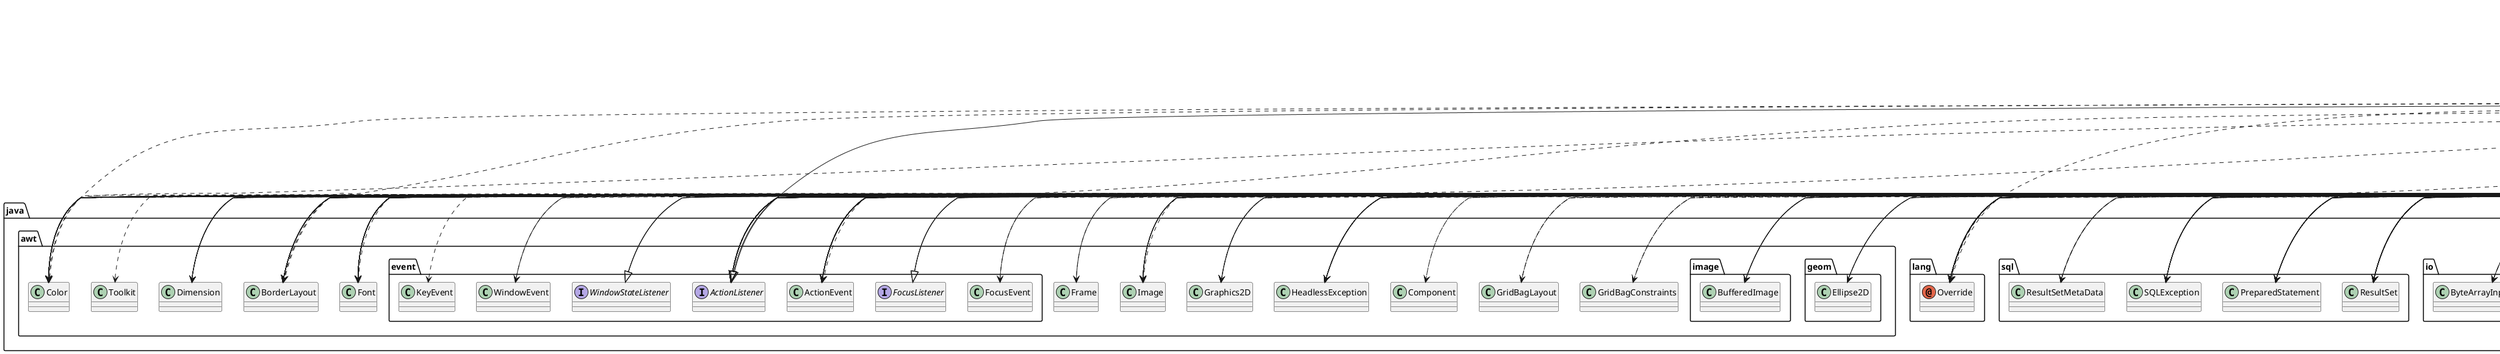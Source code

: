 @startuml
annotation java.lang.Override
class com.mycompany.pembelajarandigital.AboutDevelopers
class com.mycompany.pembelajarandigital.AboutProject
class com.mycompany.pembelajarandigital.Admin.AddSubject
class com.mycompany.pembelajarandigital.Admin.Admin
class com.mycompany.pembelajarandigital.Admin.AdminAccountDetails
class com.mycompany.pembelajarandigital.Admin.AdminChangeEmail
class com.mycompany.pembelajarandigital.Admin.AdminChangeName
class com.mycompany.pembelajarandigital.Admin.AdminChangePassword
class com.mycompany.pembelajarandigital.Admin.AdminDeleteAccount
class com.mycompany.pembelajarandigital.Admin.AdminLogin
class com.mycompany.pembelajarandigital.Admin.AdminManageAccount
class com.mycompany.pembelajarandigital.Admin.AdminMessage
class com.mycompany.pembelajarandigital.Admin.AdminSignup
class com.mycompany.pembelajarandigital.Admin.DeleteSubject
class com.mycompany.pembelajarandigital.Admin.ViewCourses
class com.mycompany.pembelajarandigital.Admin.ViewStudents
class com.mycompany.pembelajarandigital.Admin.ViewTeachers
class com.mycompany.pembelajarandigital.DBConnection
class com.mycompany.pembelajarandigital.LoadingScreen
class com.mycompany.pembelajarandigital.Login
class com.mycompany.pembelajarandigital.Main
class com.mycompany.pembelajarandigital.Signup
class com.mycompany.pembelajarandigital.Student.EnrollCourse
class com.mycompany.pembelajarandigital.Student.Inbox
class com.mycompany.pembelajarandigital.Student.Message
class com.mycompany.pembelajarandigital.Student.SentBox
class com.mycompany.pembelajarandigital.Student.Student
class com.mycompany.pembelajarandigital.Student.StudentAccountDetails
class com.mycompany.pembelajarandigital.Student.StudentChangeEmail
class com.mycompany.pembelajarandigital.Student.StudentChangeName
class com.mycompany.pembelajarandigital.Student.StudentChangePassword
class com.mycompany.pembelajarandigital.Student.StudentDeleteAccount
class com.mycompany.pembelajarandigital.Student.StudentLogin
class com.mycompany.pembelajarandigital.Student.StudentManageAccount
class com.mycompany.pembelajarandigital.Student.StudentSignup
class com.mycompany.pembelajarandigital.Student.StudyCourse
class com.mycompany.pembelajarandigital.Student.ViewParticipants
class com.mycompany.pembelajarandigital.Student.WithdrawCourse
class com.mycompany.pembelajarandigital.Teacher.AddCourse
class com.mycompany.pembelajarandigital.Teacher.Inbox
class com.mycompany.pembelajarandigital.Teacher.Message
class com.mycompany.pembelajarandigital.Teacher.SentBox
class com.mycompany.pembelajarandigital.Teacher.Teacher
class com.mycompany.pembelajarandigital.Teacher.TeacherAccountDetails
class com.mycompany.pembelajarandigital.Teacher.TeacherChangeEmail
class com.mycompany.pembelajarandigital.Teacher.TeacherChangeName
class com.mycompany.pembelajarandigital.Teacher.TeacherChangePassword
class com.mycompany.pembelajarandigital.Teacher.TeacherDeleteAccount
class com.mycompany.pembelajarandigital.Teacher.TeacherLogin
class com.mycompany.pembelajarandigital.Teacher.TeacherManageAccount
class com.mycompany.pembelajarandigital.Teacher.TeacherSignup
class com.mycompany.pembelajarandigital.Teacher.UpdateCourses
class com.mycompany.pembelajarandigital.Teacher.ViewMyCourses
class com.mycompany.pembelajarandigital.Teacher.ViewMyStudents
class java.awt.BorderLayout
class java.awt.Color
class java.awt.Component
class java.awt.Dimension
class java.awt.Font
class java.awt.Frame
class java.awt.Graphics2D
class java.awt.GridBagConstraints
class java.awt.GridBagLayout
class java.awt.HeadlessException
class java.awt.Image
class java.awt.Toolkit
class java.awt.event.ActionEvent
class java.awt.event.FocusEvent
class java.awt.event.KeyEvent
class java.awt.event.WindowEvent
class java.awt.geom.Ellipse2D
class java.awt.image.BufferedImage
class java.io.ByteArrayInputStream
class java.io.File
class java.io.FileInputStream
class java.io.FileNotFoundException
class java.io.IOException
class java.io.InputStream
class java.sql.PreparedStatement
class java.sql.ResultSet
class java.sql.ResultSetMetaData
class java.sql.SQLException
class java.text.DateFormat
class java.text.SimpleDateFormat
class java.util.ArrayList
class java.util.Calendar
class java.util.List
class java.util.logging.Level
class java.util.logging.Logger
class javax.imageio.ImageIO
class javax.swing.BorderFactory
class javax.swing.ButtonGroup
class javax.swing.DefaultListModel
class javax.swing.ImageIcon
class javax.swing.JButton
class javax.swing.JComboBox
class javax.swing.JFileChooser
class javax.swing.JFrame
class javax.swing.JLabel
class javax.swing.JList
class javax.swing.JMenu
class javax.swing.JMenuBar
class javax.swing.JMenuItem
class javax.swing.JOptionPane
class javax.swing.JPanel
class javax.swing.JPasswordField
class javax.swing.JProgressBar
class javax.swing.JRadioButton
class javax.swing.JScrollPane
class javax.swing.JTable
class javax.swing.JTextArea
class javax.swing.JTextField
class javax.swing.KeyStroke
class javax.swing.ListSelectionModel
class javax.swing.ScrollPaneConstants
class javax.swing.SwingUtilities
class javax.swing.Timer
class javax.swing.border.EmptyBorder
class javax.swing.border.LineBorder
class javax.swing.event.ListSelectionEvent
class javax.swing.table.DefaultTableModel
class javax.swing.table.JTableHeader
class javax.swing.table.TableColumnModel
interface java.awt.event.ActionListener
interface java.awt.event.FocusListener
interface java.awt.event.WindowStateListener
interface javax.swing.event.ListSelectionListener
com.mycompany.pembelajarandigital.AboutDevelopers ..> java.awt.BorderLayout
com.mycompany.pembelajarandigital.AboutDevelopers ..> java.awt.Color
com.mycompany.pembelajarandigital.AboutDevelopers ..> java.awt.Font
com.mycompany.pembelajarandigital.AboutDevelopers ..> javax.swing.ImageIcon
com.mycompany.pembelajarandigital.AboutDevelopers --|> javax.swing.JFrame
com.mycompany.pembelajarandigital.AboutDevelopers ..> javax.swing.JLabel
com.mycompany.pembelajarandigital.AboutDevelopers ..> javax.swing.JPanel
com.mycompany.pembelajarandigital.AboutDevelopers ..> javax.swing.JTable
com.mycompany.pembelajarandigital.AboutDevelopers ..> javax.swing.table.TableColumnModel
com.mycompany.pembelajarandigital.AboutProject ..> java.awt.BorderLayout
com.mycompany.pembelajarandigital.AboutProject ..> java.awt.Color
com.mycompany.pembelajarandigital.AboutProject ..> java.awt.Font
com.mycompany.pembelajarandigital.AboutProject ..> javax.swing.ImageIcon
com.mycompany.pembelajarandigital.AboutProject --|> javax.swing.JFrame
com.mycompany.pembelajarandigital.AboutProject ..> javax.swing.JLabel
com.mycompany.pembelajarandigital.AboutProject ..> javax.swing.JTextArea
com.mycompany.pembelajarandigital.AboutProject ..> javax.swing.border.LineBorder
com.mycompany.pembelajarandigital.Admin.AddSubject ..> java.lang.Override
com.mycompany.pembelajarandigital.Admin.AddSubject ..> com.mycompany.pembelajarandigital.DBConnection
com.mycompany.pembelajarandigital.Admin.AddSubject ..> java.awt.BorderLayout
com.mycompany.pembelajarandigital.Admin.AddSubject ..> java.awt.Color
com.mycompany.pembelajarandigital.Admin.AddSubject ..> java.awt.Font
com.mycompany.pembelajarandigital.Admin.AddSubject ..> java.awt.event.ActionEvent
com.mycompany.pembelajarandigital.Admin.AddSubject ..> javax.swing.JButton
com.mycompany.pembelajarandigital.Admin.AddSubject --|> javax.swing.JFrame
com.mycompany.pembelajarandigital.Admin.AddSubject ..> javax.swing.JLabel
com.mycompany.pembelajarandigital.Admin.AddSubject ..> javax.swing.JOptionPane
com.mycompany.pembelajarandigital.Admin.AddSubject ..> javax.swing.JPanel
com.mycompany.pembelajarandigital.Admin.AddSubject ..> javax.swing.JTextField
com.mycompany.pembelajarandigital.Admin.AddSubject --|> java.awt.event.ActionListener
com.mycompany.pembelajarandigital.Admin.Admin ..> java.lang.Override
com.mycompany.pembelajarandigital.Admin.Admin ..> com.mycompany.pembelajarandigital.DBConnection
com.mycompany.pembelajarandigital.Admin.Admin ..> com.mycompany.pembelajarandigital.Main
com.mycompany.pembelajarandigital.Admin.Admin ..> com.mycompany.pembelajarandigital.Student.StudentSignup
com.mycompany.pembelajarandigital.Admin.Admin ..> com.mycompany.pembelajarandigital.Teacher.TeacherSignup
com.mycompany.pembelajarandigital.Admin.Admin ..> java.awt.BorderLayout
com.mycompany.pembelajarandigital.Admin.Admin ..> java.awt.Color
com.mycompany.pembelajarandigital.Admin.Admin ..> java.awt.Dimension
com.mycompany.pembelajarandigital.Admin.Admin ..> java.awt.Font
com.mycompany.pembelajarandigital.Admin.Admin ..> java.awt.Frame
com.mycompany.pembelajarandigital.Admin.Admin ..> java.awt.Graphics2D
com.mycompany.pembelajarandigital.Admin.Admin ..> java.awt.HeadlessException
com.mycompany.pembelajarandigital.Admin.Admin ..> java.awt.Image
com.mycompany.pembelajarandigital.Admin.Admin ..> java.awt.event.ActionEvent
com.mycompany.pembelajarandigital.Admin.Admin ..> java.awt.event.WindowEvent
com.mycompany.pembelajarandigital.Admin.Admin ..> java.awt.geom.Ellipse2D
com.mycompany.pembelajarandigital.Admin.Admin ..> java.awt.image.BufferedImage
com.mycompany.pembelajarandigital.Admin.Admin ..> java.io.ByteArrayInputStream
com.mycompany.pembelajarandigital.Admin.Admin ..> java.io.IOException
com.mycompany.pembelajarandigital.Admin.Admin ..> java.io.InputStream
com.mycompany.pembelajarandigital.Admin.Admin ..> java.sql.PreparedStatement
com.mycompany.pembelajarandigital.Admin.Admin ..> java.sql.ResultSet
com.mycompany.pembelajarandigital.Admin.Admin ..> java.sql.SQLException
com.mycompany.pembelajarandigital.Admin.Admin ..> java.util.logging.Level
com.mycompany.pembelajarandigital.Admin.Admin ..> java.util.logging.Logger
com.mycompany.pembelajarandigital.Admin.Admin ..> javax.imageio.ImageIO
com.mycompany.pembelajarandigital.Admin.Admin ..> javax.swing.ImageIcon
com.mycompany.pembelajarandigital.Admin.Admin ..> javax.swing.JButton
com.mycompany.pembelajarandigital.Admin.Admin --|> javax.swing.JFrame
com.mycompany.pembelajarandigital.Admin.Admin ..> javax.swing.JLabel
com.mycompany.pembelajarandigital.Admin.Admin ..> javax.swing.JOptionPane
com.mycompany.pembelajarandigital.Admin.Admin ..> javax.swing.JPanel
com.mycompany.pembelajarandigital.Admin.Admin --|> java.awt.event.ActionListener
com.mycompany.pembelajarandigital.Admin.Admin --|> java.awt.event.WindowStateListener
com.mycompany.pembelajarandigital.Admin.AdminAccountDetails ..> java.lang.Override
com.mycompany.pembelajarandigital.Admin.AdminAccountDetails ..> com.mycompany.pembelajarandigital.DBConnection
com.mycompany.pembelajarandigital.Admin.AdminAccountDetails ..> java.awt.Font
com.mycompany.pembelajarandigital.Admin.AdminAccountDetails ..> java.awt.HeadlessException
com.mycompany.pembelajarandigital.Admin.AdminAccountDetails ..> java.awt.event.ActionEvent
com.mycompany.pembelajarandigital.Admin.AdminAccountDetails ..> java.sql.ResultSet
com.mycompany.pembelajarandigital.Admin.AdminAccountDetails ..> java.sql.SQLException
com.mycompany.pembelajarandigital.Admin.AdminAccountDetails ..> javax.swing.JButton
com.mycompany.pembelajarandigital.Admin.AdminAccountDetails --|> javax.swing.JFrame
com.mycompany.pembelajarandigital.Admin.AdminAccountDetails ..> javax.swing.JLabel
com.mycompany.pembelajarandigital.Admin.AdminAccountDetails ..> javax.swing.JOptionPane
com.mycompany.pembelajarandigital.Admin.AdminAccountDetails ..> javax.swing.JPanel
com.mycompany.pembelajarandigital.Admin.AdminAccountDetails ..> javax.swing.JTextField
com.mycompany.pembelajarandigital.Admin.AdminAccountDetails ..> javax.swing.border.EmptyBorder
com.mycompany.pembelajarandigital.Admin.AdminAccountDetails --|> java.awt.event.ActionListener
com.mycompany.pembelajarandigital.Admin.AdminChangeEmail ..> java.lang.Override
com.mycompany.pembelajarandigital.Admin.AdminChangeEmail ..> com.mycompany.pembelajarandigital.DBConnection
com.mycompany.pembelajarandigital.Admin.AdminChangeEmail ..> java.awt.Color
com.mycompany.pembelajarandigital.Admin.AdminChangeEmail ..> java.awt.Font
com.mycompany.pembelajarandigital.Admin.AdminChangeEmail ..> java.awt.event.ActionEvent
com.mycompany.pembelajarandigital.Admin.AdminChangeEmail ..> javax.swing.BorderFactory
com.mycompany.pembelajarandigital.Admin.AdminChangeEmail ..> javax.swing.JButton
com.mycompany.pembelajarandigital.Admin.AdminChangeEmail --|> javax.swing.JFrame
com.mycompany.pembelajarandigital.Admin.AdminChangeEmail ..> javax.swing.JLabel
com.mycompany.pembelajarandigital.Admin.AdminChangeEmail ..> javax.swing.JOptionPane
com.mycompany.pembelajarandigital.Admin.AdminChangeEmail ..> javax.swing.JTextField
com.mycompany.pembelajarandigital.Admin.AdminChangeEmail --|> java.awt.event.ActionListener
com.mycompany.pembelajarandigital.Admin.AdminChangeName ..> java.lang.Override
com.mycompany.pembelajarandigital.Admin.AdminChangeName ..> com.mycompany.pembelajarandigital.DBConnection
com.mycompany.pembelajarandigital.Admin.AdminChangeName ..> java.awt.Color
com.mycompany.pembelajarandigital.Admin.AdminChangeName ..> java.awt.Font
com.mycompany.pembelajarandigital.Admin.AdminChangeName ..> java.awt.event.ActionEvent
com.mycompany.pembelajarandigital.Admin.AdminChangeName ..> javax.swing.BorderFactory
com.mycompany.pembelajarandigital.Admin.AdminChangeName ..> javax.swing.JButton
com.mycompany.pembelajarandigital.Admin.AdminChangeName --|> javax.swing.JFrame
com.mycompany.pembelajarandigital.Admin.AdminChangeName ..> javax.swing.JLabel
com.mycompany.pembelajarandigital.Admin.AdminChangeName ..> javax.swing.JOptionPane
com.mycompany.pembelajarandigital.Admin.AdminChangeName ..> javax.swing.JTextField
com.mycompany.pembelajarandigital.Admin.AdminChangeName --|> java.awt.event.ActionListener
com.mycompany.pembelajarandigital.Admin.AdminChangePassword ..> java.lang.Override
com.mycompany.pembelajarandigital.Admin.AdminChangePassword ..> com.mycompany.pembelajarandigital.DBConnection
com.mycompany.pembelajarandigital.Admin.AdminChangePassword ..> java.awt.Color
com.mycompany.pembelajarandigital.Admin.AdminChangePassword ..> java.awt.Font
com.mycompany.pembelajarandigital.Admin.AdminChangePassword ..> java.awt.event.ActionEvent
com.mycompany.pembelajarandigital.Admin.AdminChangePassword ..> javax.swing.BorderFactory
com.mycompany.pembelajarandigital.Admin.AdminChangePassword ..> javax.swing.JButton
com.mycompany.pembelajarandigital.Admin.AdminChangePassword --|> javax.swing.JFrame
com.mycompany.pembelajarandigital.Admin.AdminChangePassword ..> javax.swing.JLabel
com.mycompany.pembelajarandigital.Admin.AdminChangePassword ..> javax.swing.JOptionPane
com.mycompany.pembelajarandigital.Admin.AdminChangePassword ..> javax.swing.JPasswordField
com.mycompany.pembelajarandigital.Admin.AdminChangePassword --|> java.awt.event.ActionListener
com.mycompany.pembelajarandigital.Admin.AdminDeleteAccount ..> com.mycompany.pembelajarandigital.DBConnection
com.mycompany.pembelajarandigital.Admin.AdminDeleteAccount ..> javax.swing.JOptionPane
com.mycompany.pembelajarandigital.Admin.AdminLogin ..> java.lang.Override
com.mycompany.pembelajarandigital.Admin.AdminLogin ..> com.mycompany.pembelajarandigital.DBConnection
com.mycompany.pembelajarandigital.Admin.AdminLogin ..> com.mycompany.pembelajarandigital.Main
com.mycompany.pembelajarandigital.Admin.AdminLogin ..> java.awt.Color
com.mycompany.pembelajarandigital.Admin.AdminLogin ..> java.awt.Font
com.mycompany.pembelajarandigital.Admin.AdminLogin ..> java.awt.Image
com.mycompany.pembelajarandigital.Admin.AdminLogin ..> java.awt.event.ActionEvent
com.mycompany.pembelajarandigital.Admin.AdminLogin ..> java.sql.ResultSet
com.mycompany.pembelajarandigital.Admin.AdminLogin ..> javax.swing.ImageIcon
com.mycompany.pembelajarandigital.Admin.AdminLogin ..> javax.swing.JButton
com.mycompany.pembelajarandigital.Admin.AdminLogin --|> javax.swing.JFrame
com.mycompany.pembelajarandigital.Admin.AdminLogin ..> javax.swing.JLabel
com.mycompany.pembelajarandigital.Admin.AdminLogin ..> javax.swing.JOptionPane
com.mycompany.pembelajarandigital.Admin.AdminLogin ..> javax.swing.JPasswordField
com.mycompany.pembelajarandigital.Admin.AdminLogin ..> javax.swing.JTextField
com.mycompany.pembelajarandigital.Admin.AdminLogin --|> java.awt.event.ActionListener
com.mycompany.pembelajarandigital.Admin.AdminManageAccount ..> java.lang.Override
com.mycompany.pembelajarandigital.Admin.AdminManageAccount ..> com.mycompany.pembelajarandigital.DBConnection
com.mycompany.pembelajarandigital.Admin.AdminManageAccount ..> java.awt.GridBagConstraints
com.mycompany.pembelajarandigital.Admin.AdminManageAccount ..> java.awt.GridBagLayout
com.mycompany.pembelajarandigital.Admin.AdminManageAccount ..> java.awt.event.ActionEvent
com.mycompany.pembelajarandigital.Admin.AdminManageAccount ..> java.io.File
com.mycompany.pembelajarandigital.Admin.AdminManageAccount ..> java.io.FileInputStream
com.mycompany.pembelajarandigital.Admin.AdminManageAccount ..> java.io.FileNotFoundException
com.mycompany.pembelajarandigital.Admin.AdminManageAccount ..> java.io.InputStream
com.mycompany.pembelajarandigital.Admin.AdminManageAccount ..> java.sql.PreparedStatement
com.mycompany.pembelajarandigital.Admin.AdminManageAccount ..> java.util.logging.Level
com.mycompany.pembelajarandigital.Admin.AdminManageAccount ..> java.util.logging.Logger
com.mycompany.pembelajarandigital.Admin.AdminManageAccount ..> javax.swing.ImageIcon
com.mycompany.pembelajarandigital.Admin.AdminManageAccount ..> javax.swing.JButton
com.mycompany.pembelajarandigital.Admin.AdminManageAccount ..> javax.swing.JFileChooser
com.mycompany.pembelajarandigital.Admin.AdminManageAccount --|> javax.swing.JFrame
com.mycompany.pembelajarandigital.Admin.AdminManageAccount ..> javax.swing.JLabel
com.mycompany.pembelajarandigital.Admin.AdminManageAccount ..> javax.swing.JOptionPane
com.mycompany.pembelajarandigital.Admin.AdminManageAccount ..> javax.swing.JPanel
com.mycompany.pembelajarandigital.Admin.AdminManageAccount ..> javax.swing.border.EmptyBorder
com.mycompany.pembelajarandigital.Admin.AdminManageAccount --|> java.awt.event.ActionListener
com.mycompany.pembelajarandigital.Admin.AdminMessage ..> com.mycompany.pembelajarandigital.DBConnection
com.mycompany.pembelajarandigital.Admin.AdminMessage ..> java.sql.ResultSet
com.mycompany.pembelajarandigital.Admin.AdminMessage ..> java.text.DateFormat
com.mycompany.pembelajarandigital.Admin.AdminMessage ..> java.text.SimpleDateFormat
com.mycompany.pembelajarandigital.Admin.AdminMessage ..> javax.swing.JOptionPane
com.mycompany.pembelajarandigital.Admin.AdminSignup ..> java.lang.Override
com.mycompany.pembelajarandigital.Admin.AdminSignup ..> com.mycompany.pembelajarandigital.DBConnection
com.mycompany.pembelajarandigital.Admin.AdminSignup ..> com.mycompany.pembelajarandigital.Teacher.TeacherLogin
com.mycompany.pembelajarandigital.Admin.AdminSignup ..> java.awt.Font
com.mycompany.pembelajarandigital.Admin.AdminSignup ..> java.awt.Graphics2D
com.mycompany.pembelajarandigital.Admin.AdminSignup ..> java.awt.Image
com.mycompany.pembelajarandigital.Admin.AdminSignup ..> java.awt.event.ActionEvent
com.mycompany.pembelajarandigital.Admin.AdminSignup ..> java.awt.event.FocusEvent
com.mycompany.pembelajarandigital.Admin.AdminSignup ..> java.awt.geom.Ellipse2D
com.mycompany.pembelajarandigital.Admin.AdminSignup ..> java.awt.image.BufferedImage
com.mycompany.pembelajarandigital.Admin.AdminSignup ..> java.io.File
com.mycompany.pembelajarandigital.Admin.AdminSignup ..> java.io.FileInputStream
com.mycompany.pembelajarandigital.Admin.AdminSignup ..> java.io.IOException
com.mycompany.pembelajarandigital.Admin.AdminSignup ..> java.io.InputStream
com.mycompany.pembelajarandigital.Admin.AdminSignup ..> java.sql.PreparedStatement
com.mycompany.pembelajarandigital.Admin.AdminSignup ..> java.util.logging.Level
com.mycompany.pembelajarandigital.Admin.AdminSignup ..> java.util.logging.Logger
com.mycompany.pembelajarandigital.Admin.AdminSignup ..> javax.imageio.ImageIO
com.mycompany.pembelajarandigital.Admin.AdminSignup ..> javax.swing.ButtonGroup
com.mycompany.pembelajarandigital.Admin.AdminSignup ..> javax.swing.ImageIcon
com.mycompany.pembelajarandigital.Admin.AdminSignup ..> javax.swing.JButton
com.mycompany.pembelajarandigital.Admin.AdminSignup ..> javax.swing.JFileChooser
com.mycompany.pembelajarandigital.Admin.AdminSignup --|> javax.swing.JFrame
com.mycompany.pembelajarandigital.Admin.AdminSignup ..> javax.swing.JLabel
com.mycompany.pembelajarandigital.Admin.AdminSignup ..> javax.swing.JOptionPane
com.mycompany.pembelajarandigital.Admin.AdminSignup ..> javax.swing.JPanel
com.mycompany.pembelajarandigital.Admin.AdminSignup ..> javax.swing.JPasswordField
com.mycompany.pembelajarandigital.Admin.AdminSignup ..> javax.swing.JRadioButton
com.mycompany.pembelajarandigital.Admin.AdminSignup ..> javax.swing.JTextField
com.mycompany.pembelajarandigital.Admin.AdminSignup ..> javax.swing.border.EmptyBorder
com.mycompany.pembelajarandigital.Admin.AdminSignup --|> java.awt.event.ActionListener
com.mycompany.pembelajarandigital.Admin.AdminSignup --|> java.awt.event.FocusListener
com.mycompany.pembelajarandigital.Admin.DeleteSubject ..> java.lang.Override
com.mycompany.pembelajarandigital.Admin.DeleteSubject ..> com.mycompany.pembelajarandigital.DBConnection
com.mycompany.pembelajarandigital.Admin.DeleteSubject ..> java.awt.BorderLayout
com.mycompany.pembelajarandigital.Admin.DeleteSubject ..> java.awt.Color
com.mycompany.pembelajarandigital.Admin.DeleteSubject ..> java.awt.Font
com.mycompany.pembelajarandigital.Admin.DeleteSubject ..> java.awt.event.ActionEvent
com.mycompany.pembelajarandigital.Admin.DeleteSubject ..> java.sql.ResultSet
com.mycompany.pembelajarandigital.Admin.DeleteSubject ..> java.util.ArrayList
com.mycompany.pembelajarandigital.Admin.DeleteSubject ..> java.util.List
com.mycompany.pembelajarandigital.Admin.DeleteSubject ..> javax.swing.JButton
com.mycompany.pembelajarandigital.Admin.DeleteSubject ..> javax.swing.JComboBox
com.mycompany.pembelajarandigital.Admin.DeleteSubject --|> javax.swing.JFrame
com.mycompany.pembelajarandigital.Admin.DeleteSubject ..> javax.swing.JLabel
com.mycompany.pembelajarandigital.Admin.DeleteSubject ..> javax.swing.JOptionPane
com.mycompany.pembelajarandigital.Admin.DeleteSubject ..> javax.swing.JPanel
com.mycompany.pembelajarandigital.Admin.DeleteSubject ..> javax.swing.JScrollPane
com.mycompany.pembelajarandigital.Admin.DeleteSubject --|> java.awt.event.ActionListener
com.mycompany.pembelajarandigital.Admin.ViewCourses ..> java.lang.Override
com.mycompany.pembelajarandigital.Admin.ViewCourses ..> com.mycompany.pembelajarandigital.DBConnection
com.mycompany.pembelajarandigital.Admin.ViewCourses ..> java.awt.BorderLayout
com.mycompany.pembelajarandigital.Admin.ViewCourses ..> java.awt.Color
com.mycompany.pembelajarandigital.Admin.ViewCourses ..> java.awt.Font
com.mycompany.pembelajarandigital.Admin.ViewCourses ..> java.awt.event.ActionEvent
com.mycompany.pembelajarandigital.Admin.ViewCourses ..> java.sql.ResultSet
com.mycompany.pembelajarandigital.Admin.ViewCourses ..> java.sql.ResultSetMetaData
com.mycompany.pembelajarandigital.Admin.ViewCourses ..> java.sql.SQLException
com.mycompany.pembelajarandigital.Admin.ViewCourses ..> java.util.ArrayList
com.mycompany.pembelajarandigital.Admin.ViewCourses ..> java.util.List
com.mycompany.pembelajarandigital.Admin.ViewCourses ..> javax.swing.JComboBox
com.mycompany.pembelajarandigital.Admin.ViewCourses --|> javax.swing.JFrame
com.mycompany.pembelajarandigital.Admin.ViewCourses ..> javax.swing.JLabel
com.mycompany.pembelajarandigital.Admin.ViewCourses ..> javax.swing.JPanel
com.mycompany.pembelajarandigital.Admin.ViewCourses ..> javax.swing.JScrollPane
com.mycompany.pembelajarandigital.Admin.ViewCourses ..> javax.swing.JTable
com.mycompany.pembelajarandigital.Admin.ViewCourses ..> javax.swing.table.DefaultTableModel
com.mycompany.pembelajarandigital.Admin.ViewCourses ..> javax.swing.table.JTableHeader
com.mycompany.pembelajarandigital.Admin.ViewCourses --|> java.awt.event.ActionListener
com.mycompany.pembelajarandigital.Admin.ViewStudents ..> java.lang.Override
com.mycompany.pembelajarandigital.Admin.ViewStudents ..> com.mycompany.pembelajarandigital.DBConnection
com.mycompany.pembelajarandigital.Admin.ViewStudents ..> java.awt.BorderLayout
com.mycompany.pembelajarandigital.Admin.ViewStudents ..> java.awt.Color
com.mycompany.pembelajarandigital.Admin.ViewStudents ..> java.awt.Dimension
com.mycompany.pembelajarandigital.Admin.ViewStudents ..> java.awt.Font
com.mycompany.pembelajarandigital.Admin.ViewStudents ..> java.awt.HeadlessException
com.mycompany.pembelajarandigital.Admin.ViewStudents ..> java.awt.Image
com.mycompany.pembelajarandigital.Admin.ViewStudents ..> java.awt.event.ActionEvent
com.mycompany.pembelajarandigital.Admin.ViewStudents ..> java.awt.image.BufferedImage
com.mycompany.pembelajarandigital.Admin.ViewStudents ..> java.io.ByteArrayInputStream
com.mycompany.pembelajarandigital.Admin.ViewStudents ..> java.io.IOException
com.mycompany.pembelajarandigital.Admin.ViewStudents ..> java.io.InputStream
com.mycompany.pembelajarandigital.Admin.ViewStudents ..> java.sql.ResultSet
com.mycompany.pembelajarandigital.Admin.ViewStudents ..> java.sql.ResultSetMetaData
com.mycompany.pembelajarandigital.Admin.ViewStudents ..> java.sql.SQLException
com.mycompany.pembelajarandigital.Admin.ViewStudents ..> java.util.ArrayList
com.mycompany.pembelajarandigital.Admin.ViewStudents ..> java.util.List
com.mycompany.pembelajarandigital.Admin.ViewStudents ..> java.util.logging.Level
com.mycompany.pembelajarandigital.Admin.ViewStudents ..> java.util.logging.Logger
com.mycompany.pembelajarandigital.Admin.ViewStudents ..> javax.imageio.ImageIO
com.mycompany.pembelajarandigital.Admin.ViewStudents ..> javax.swing.ImageIcon
com.mycompany.pembelajarandigital.Admin.ViewStudents ..> javax.swing.JButton
com.mycompany.pembelajarandigital.Admin.ViewStudents --|> javax.swing.JFrame
com.mycompany.pembelajarandigital.Admin.ViewStudents ..> javax.swing.JLabel
com.mycompany.pembelajarandigital.Admin.ViewStudents ..> javax.swing.JOptionPane
com.mycompany.pembelajarandigital.Admin.ViewStudents ..> javax.swing.JScrollPane
com.mycompany.pembelajarandigital.Admin.ViewStudents ..> javax.swing.JTable
com.mycompany.pembelajarandigital.Admin.ViewStudents ..> javax.swing.table.DefaultTableModel
com.mycompany.pembelajarandigital.Admin.ViewStudents ..> javax.swing.table.JTableHeader
com.mycompany.pembelajarandigital.Admin.ViewStudents --|> java.awt.event.ActionListener
com.mycompany.pembelajarandigital.Admin.ViewTeachers ..> java.lang.Override
com.mycompany.pembelajarandigital.Admin.ViewTeachers ..> com.mycompany.pembelajarandigital.DBConnection
com.mycompany.pembelajarandigital.Admin.ViewTeachers ..> java.awt.BorderLayout
com.mycompany.pembelajarandigital.Admin.ViewTeachers ..> java.awt.Color
com.mycompany.pembelajarandigital.Admin.ViewTeachers ..> java.awt.Dimension
com.mycompany.pembelajarandigital.Admin.ViewTeachers ..> java.awt.Font
com.mycompany.pembelajarandigital.Admin.ViewTeachers ..> java.awt.HeadlessException
com.mycompany.pembelajarandigital.Admin.ViewTeachers ..> java.awt.Image
com.mycompany.pembelajarandigital.Admin.ViewTeachers ..> java.awt.event.ActionEvent
com.mycompany.pembelajarandigital.Admin.ViewTeachers ..> java.awt.image.BufferedImage
com.mycompany.pembelajarandigital.Admin.ViewTeachers ..> java.io.ByteArrayInputStream
com.mycompany.pembelajarandigital.Admin.ViewTeachers ..> java.io.IOException
com.mycompany.pembelajarandigital.Admin.ViewTeachers ..> java.io.InputStream
com.mycompany.pembelajarandigital.Admin.ViewTeachers ..> java.sql.ResultSet
com.mycompany.pembelajarandigital.Admin.ViewTeachers ..> java.sql.ResultSetMetaData
com.mycompany.pembelajarandigital.Admin.ViewTeachers ..> java.sql.SQLException
com.mycompany.pembelajarandigital.Admin.ViewTeachers ..> java.util.ArrayList
com.mycompany.pembelajarandigital.Admin.ViewTeachers ..> java.util.List
com.mycompany.pembelajarandigital.Admin.ViewTeachers ..> java.util.logging.Level
com.mycompany.pembelajarandigital.Admin.ViewTeachers ..> java.util.logging.Logger
com.mycompany.pembelajarandigital.Admin.ViewTeachers ..> javax.imageio.ImageIO
com.mycompany.pembelajarandigital.Admin.ViewTeachers ..> javax.swing.ImageIcon
com.mycompany.pembelajarandigital.Admin.ViewTeachers ..> javax.swing.JButton
com.mycompany.pembelajarandigital.Admin.ViewTeachers --|> javax.swing.JFrame
com.mycompany.pembelajarandigital.Admin.ViewTeachers ..> javax.swing.JLabel
com.mycompany.pembelajarandigital.Admin.ViewTeachers ..> javax.swing.JOptionPane
com.mycompany.pembelajarandigital.Admin.ViewTeachers ..> javax.swing.JScrollPane
com.mycompany.pembelajarandigital.Admin.ViewTeachers ..> javax.swing.JTable
com.mycompany.pembelajarandigital.Admin.ViewTeachers ..> javax.swing.table.DefaultTableModel
com.mycompany.pembelajarandigital.Admin.ViewTeachers ..> javax.swing.table.JTableHeader
com.mycompany.pembelajarandigital.Admin.ViewTeachers --|> java.awt.event.ActionListener
com.mycompany.pembelajarandigital.DBConnection ..> java.util.logging.Level
com.mycompany.pembelajarandigital.DBConnection ..> java.util.logging.Logger
com.mycompany.pembelajarandigital.LoadingScreen ..> java.awt.BorderLayout
com.mycompany.pembelajarandigital.LoadingScreen ..> java.awt.Color
com.mycompany.pembelajarandigital.LoadingScreen ..> java.awt.Dimension
com.mycompany.pembelajarandigital.LoadingScreen ..> java.awt.Font
com.mycompany.pembelajarandigital.LoadingScreen ..> javax.swing.ImageIcon
com.mycompany.pembelajarandigital.LoadingScreen --|> javax.swing.JFrame
com.mycompany.pembelajarandigital.LoadingScreen ..> javax.swing.JLabel
com.mycompany.pembelajarandigital.LoadingScreen ..> javax.swing.JOptionPane
com.mycompany.pembelajarandigital.LoadingScreen ..> javax.swing.JPanel
com.mycompany.pembelajarandigital.LoadingScreen ..> javax.swing.JProgressBar
com.mycompany.pembelajarandigital.Login ..> java.lang.Override
com.mycompany.pembelajarandigital.Login ..> com.mycompany.pembelajarandigital.Admin.AdminLogin
com.mycompany.pembelajarandigital.Login ..> com.mycompany.pembelajarandigital.Student.StudentLogin
com.mycompany.pembelajarandigital.Login ..> com.mycompany.pembelajarandigital.Teacher.TeacherLogin
com.mycompany.pembelajarandigital.Login ..> java.awt.BorderLayout
com.mycompany.pembelajarandigital.Login ..> java.awt.Color
com.mycompany.pembelajarandigital.Login ..> java.awt.event.ActionEvent
com.mycompany.pembelajarandigital.Login ..> javax.swing.ImageIcon
com.mycompany.pembelajarandigital.Login ..> javax.swing.JButton
com.mycompany.pembelajarandigital.Login --|> javax.swing.JFrame
com.mycompany.pembelajarandigital.Login ..> javax.swing.JLabel
com.mycompany.pembelajarandigital.Login ..> javax.swing.JPanel
com.mycompany.pembelajarandigital.Login --|> java.awt.event.ActionListener
com.mycompany.pembelajarandigital.Main ..> java.lang.Override
com.mycompany.pembelajarandigital.Main ..> java.awt.BorderLayout
com.mycompany.pembelajarandigital.Main ..> java.awt.Color
com.mycompany.pembelajarandigital.Main ..> java.awt.Font
com.mycompany.pembelajarandigital.Main ..> java.awt.Image
com.mycompany.pembelajarandigital.Main ..> java.awt.Toolkit
com.mycompany.pembelajarandigital.Main ..> java.awt.event.ActionEvent
com.mycompany.pembelajarandigital.Main ..> java.awt.event.KeyEvent
com.mycompany.pembelajarandigital.Main ..> java.text.DateFormat
com.mycompany.pembelajarandigital.Main ..> java.text.SimpleDateFormat
com.mycompany.pembelajarandigital.Main ..> java.util.Calendar
com.mycompany.pembelajarandigital.Main ..> javax.swing.ImageIcon
com.mycompany.pembelajarandigital.Main ..> javax.swing.JButton
com.mycompany.pembelajarandigital.Main --|> javax.swing.JFrame
com.mycompany.pembelajarandigital.Main ..> javax.swing.JLabel
com.mycompany.pembelajarandigital.Main ..> javax.swing.JMenu
com.mycompany.pembelajarandigital.Main ..> javax.swing.JMenuBar
com.mycompany.pembelajarandigital.Main ..> javax.swing.JMenuItem
com.mycompany.pembelajarandigital.Main ..> javax.swing.JPanel
com.mycompany.pembelajarandigital.Main ..> javax.swing.KeyStroke
com.mycompany.pembelajarandigital.Main ..> javax.swing.Timer
com.mycompany.pembelajarandigital.Main --|> java.awt.event.ActionListener
com.mycompany.pembelajarandigital.Signup ..> java.lang.Override
com.mycompany.pembelajarandigital.Signup ..> com.mycompany.pembelajarandigital.Student.StudentSignup
com.mycompany.pembelajarandigital.Signup ..> com.mycompany.pembelajarandigital.Teacher.TeacherSignup
com.mycompany.pembelajarandigital.Signup ..> java.awt.BorderLayout
com.mycompany.pembelajarandigital.Signup ..> java.awt.Color
com.mycompany.pembelajarandigital.Signup ..> java.awt.event.ActionEvent
com.mycompany.pembelajarandigital.Signup ..> javax.swing.ImageIcon
com.mycompany.pembelajarandigital.Signup ..> javax.swing.JButton
com.mycompany.pembelajarandigital.Signup --|> javax.swing.JFrame
com.mycompany.pembelajarandigital.Signup ..> javax.swing.JLabel
com.mycompany.pembelajarandigital.Signup ..> javax.swing.JPanel
com.mycompany.pembelajarandigital.Signup --|> java.awt.event.ActionListener
com.mycompany.pembelajarandigital.Student.EnrollCourse ..> java.lang.Override
com.mycompany.pembelajarandigital.Student.EnrollCourse ..> com.mycompany.pembelajarandigital.DBConnection
com.mycompany.pembelajarandigital.Student.EnrollCourse ..> java.awt.BorderLayout
com.mycompany.pembelajarandigital.Student.EnrollCourse ..> java.awt.Color
com.mycompany.pembelajarandigital.Student.EnrollCourse ..> java.awt.Font
com.mycompany.pembelajarandigital.Student.EnrollCourse ..> java.awt.event.ActionEvent
com.mycompany.pembelajarandigital.Student.EnrollCourse ..> java.sql.ResultSet
com.mycompany.pembelajarandigital.Student.EnrollCourse ..> java.util.ArrayList
com.mycompany.pembelajarandigital.Student.EnrollCourse ..> java.util.List
com.mycompany.pembelajarandigital.Student.EnrollCourse ..> javax.swing.JButton
com.mycompany.pembelajarandigital.Student.EnrollCourse ..> javax.swing.JComboBox
com.mycompany.pembelajarandigital.Student.EnrollCourse --|> javax.swing.JFrame
com.mycompany.pembelajarandigital.Student.EnrollCourse ..> javax.swing.JLabel
com.mycompany.pembelajarandigital.Student.EnrollCourse ..> javax.swing.JOptionPane
com.mycompany.pembelajarandigital.Student.EnrollCourse ..> javax.swing.JPanel
com.mycompany.pembelajarandigital.Student.EnrollCourse ..> javax.swing.JScrollPane
com.mycompany.pembelajarandigital.Student.EnrollCourse ..> javax.swing.JTextArea
com.mycompany.pembelajarandigital.Student.EnrollCourse ..> javax.swing.ScrollPaneConstants
com.mycompany.pembelajarandigital.Student.EnrollCourse --|> java.awt.event.ActionListener
com.mycompany.pembelajarandigital.Student.Inbox ..> java.lang.Override
com.mycompany.pembelajarandigital.Student.Inbox ..> com.mycompany.pembelajarandigital.DBConnection
com.mycompany.pembelajarandigital.Student.Inbox ..> java.awt.BorderLayout
com.mycompany.pembelajarandigital.Student.Inbox ..> java.awt.Color
com.mycompany.pembelajarandigital.Student.Inbox ..> java.awt.Font
com.mycompany.pembelajarandigital.Student.Inbox ..> java.awt.HeadlessException
com.mycompany.pembelajarandigital.Student.Inbox ..> java.awt.event.ActionEvent
com.mycompany.pembelajarandigital.Student.Inbox ..> java.sql.ResultSet
com.mycompany.pembelajarandigital.Student.Inbox ..> java.sql.SQLException
com.mycompany.pembelajarandigital.Student.Inbox ..> java.util.ArrayList
com.mycompany.pembelajarandigital.Student.Inbox ..> java.util.List
com.mycompany.pembelajarandigital.Student.Inbox ..> javax.swing.DefaultListModel
com.mycompany.pembelajarandigital.Student.Inbox ..> javax.swing.JButton
com.mycompany.pembelajarandigital.Student.Inbox --|> javax.swing.JFrame
com.mycompany.pembelajarandigital.Student.Inbox ..> javax.swing.JLabel
com.mycompany.pembelajarandigital.Student.Inbox ..> javax.swing.JList
com.mycompany.pembelajarandigital.Student.Inbox ..> javax.swing.JOptionPane
com.mycompany.pembelajarandigital.Student.Inbox ..> javax.swing.JPanel
com.mycompany.pembelajarandigital.Student.Inbox ..> javax.swing.JScrollPane
com.mycompany.pembelajarandigital.Student.Inbox ..> javax.swing.JTextArea
com.mycompany.pembelajarandigital.Student.Inbox ..> javax.swing.ListSelectionModel
com.mycompany.pembelajarandigital.Student.Inbox ..> javax.swing.ScrollPaneConstants
com.mycompany.pembelajarandigital.Student.Inbox ..> javax.swing.event.ListSelectionEvent
com.mycompany.pembelajarandigital.Student.Inbox --|> java.awt.event.ActionListener
com.mycompany.pembelajarandigital.Student.Inbox --|> javax.swing.event.ListSelectionListener
com.mycompany.pembelajarandigital.Student.Message ..> java.lang.Override
com.mycompany.pembelajarandigital.Student.Message ..> com.mycompany.pembelajarandigital.DBConnection
com.mycompany.pembelajarandigital.Student.Message ..> java.awt.BorderLayout
com.mycompany.pembelajarandigital.Student.Message ..> java.awt.Dimension
com.mycompany.pembelajarandigital.Student.Message ..> java.awt.Font
com.mycompany.pembelajarandigital.Student.Message ..> java.awt.event.ActionEvent
com.mycompany.pembelajarandigital.Student.Message ..> java.sql.ResultSet
com.mycompany.pembelajarandigital.Student.Message ..> java.text.DateFormat
com.mycompany.pembelajarandigital.Student.Message ..> java.text.SimpleDateFormat
com.mycompany.pembelajarandigital.Student.Message ..> javax.swing.JButton
com.mycompany.pembelajarandigital.Student.Message --|> javax.swing.JFrame
com.mycompany.pembelajarandigital.Student.Message ..> javax.swing.JLabel
com.mycompany.pembelajarandigital.Student.Message ..> javax.swing.JOptionPane
com.mycompany.pembelajarandigital.Student.Message ..> javax.swing.JPanel
com.mycompany.pembelajarandigital.Student.Message ..> javax.swing.JScrollPane
com.mycompany.pembelajarandigital.Student.Message ..> javax.swing.JTextArea
com.mycompany.pembelajarandigital.Student.Message ..> javax.swing.ScrollPaneConstants
com.mycompany.pembelajarandigital.Student.Message --|> java.awt.event.ActionListener
com.mycompany.pembelajarandigital.Student.SentBox ..> java.lang.Override
com.mycompany.pembelajarandigital.Student.SentBox ..> com.mycompany.pembelajarandigital.DBConnection
com.mycompany.pembelajarandigital.Student.SentBox ..> java.awt.BorderLayout
com.mycompany.pembelajarandigital.Student.SentBox ..> java.awt.Color
com.mycompany.pembelajarandigital.Student.SentBox ..> java.awt.Font
com.mycompany.pembelajarandigital.Student.SentBox ..> java.awt.HeadlessException
com.mycompany.pembelajarandigital.Student.SentBox ..> java.awt.event.ActionEvent
com.mycompany.pembelajarandigital.Student.SentBox ..> java.sql.ResultSet
com.mycompany.pembelajarandigital.Student.SentBox ..> java.sql.SQLException
com.mycompany.pembelajarandigital.Student.SentBox ..> java.util.ArrayList
com.mycompany.pembelajarandigital.Student.SentBox ..> java.util.List
com.mycompany.pembelajarandigital.Student.SentBox ..> javax.swing.DefaultListModel
com.mycompany.pembelajarandigital.Student.SentBox ..> javax.swing.JButton
com.mycompany.pembelajarandigital.Student.SentBox --|> javax.swing.JFrame
com.mycompany.pembelajarandigital.Student.SentBox ..> javax.swing.JLabel
com.mycompany.pembelajarandigital.Student.SentBox ..> javax.swing.JList
com.mycompany.pembelajarandigital.Student.SentBox ..> javax.swing.JOptionPane
com.mycompany.pembelajarandigital.Student.SentBox ..> javax.swing.JPanel
com.mycompany.pembelajarandigital.Student.SentBox ..> javax.swing.JScrollPane
com.mycompany.pembelajarandigital.Student.SentBox ..> javax.swing.JTextArea
com.mycompany.pembelajarandigital.Student.SentBox ..> javax.swing.ListSelectionModel
com.mycompany.pembelajarandigital.Student.SentBox ..> javax.swing.ScrollPaneConstants
com.mycompany.pembelajarandigital.Student.SentBox ..> javax.swing.event.ListSelectionEvent
com.mycompany.pembelajarandigital.Student.SentBox --|> java.awt.event.ActionListener
com.mycompany.pembelajarandigital.Student.SentBox --|> javax.swing.event.ListSelectionListener
com.mycompany.pembelajarandigital.Student.Student ..> java.lang.Override
com.mycompany.pembelajarandigital.Student.Student ..> com.mycompany.pembelajarandigital.Admin.Admin
com.mycompany.pembelajarandigital.Student.Student ..> com.mycompany.pembelajarandigital.DBConnection
com.mycompany.pembelajarandigital.Student.Student ..> com.mycompany.pembelajarandigital.Main
com.mycompany.pembelajarandigital.Student.Student ..> java.awt.BorderLayout
com.mycompany.pembelajarandigital.Student.Student ..> java.awt.Color
com.mycompany.pembelajarandigital.Student.Student ..> java.awt.Component
com.mycompany.pembelajarandigital.Student.Student ..> java.awt.Dimension
com.mycompany.pembelajarandigital.Student.Student ..> java.awt.Font
com.mycompany.pembelajarandigital.Student.Student ..> java.awt.Frame
com.mycompany.pembelajarandigital.Student.Student ..> java.awt.Graphics2D
com.mycompany.pembelajarandigital.Student.Student ..> java.awt.HeadlessException
com.mycompany.pembelajarandigital.Student.Student ..> java.awt.Image
com.mycompany.pembelajarandigital.Student.Student ..> java.awt.event.ActionEvent
com.mycompany.pembelajarandigital.Student.Student ..> java.awt.event.WindowEvent
com.mycompany.pembelajarandigital.Student.Student ..> java.awt.geom.Ellipse2D
com.mycompany.pembelajarandigital.Student.Student ..> java.awt.image.BufferedImage
com.mycompany.pembelajarandigital.Student.Student ..> java.io.ByteArrayInputStream
com.mycompany.pembelajarandigital.Student.Student ..> java.io.IOException
com.mycompany.pembelajarandigital.Student.Student ..> java.io.InputStream
com.mycompany.pembelajarandigital.Student.Student ..> java.sql.PreparedStatement
com.mycompany.pembelajarandigital.Student.Student ..> java.sql.ResultSet
com.mycompany.pembelajarandigital.Student.Student ..> java.sql.SQLException
com.mycompany.pembelajarandigital.Student.Student ..> java.text.DateFormat
com.mycompany.pembelajarandigital.Student.Student ..> java.text.SimpleDateFormat
com.mycompany.pembelajarandigital.Student.Student ..> java.util.logging.Level
com.mycompany.pembelajarandigital.Student.Student ..> java.util.logging.Logger
com.mycompany.pembelajarandigital.Student.Student ..> javax.imageio.ImageIO
com.mycompany.pembelajarandigital.Student.Student ..> javax.swing.ImageIcon
com.mycompany.pembelajarandigital.Student.Student ..> javax.swing.JButton
com.mycompany.pembelajarandigital.Student.Student --|> javax.swing.JFrame
com.mycompany.pembelajarandigital.Student.Student ..> javax.swing.JLabel
com.mycompany.pembelajarandigital.Student.Student ..> javax.swing.JOptionPane
com.mycompany.pembelajarandigital.Student.Student ..> javax.swing.JPanel
com.mycompany.pembelajarandigital.Student.Student ..> javax.swing.SwingUtilities
com.mycompany.pembelajarandigital.Student.Student --|> java.awt.event.ActionListener
com.mycompany.pembelajarandigital.Student.Student --|> java.awt.event.WindowStateListener
com.mycompany.pembelajarandigital.Student.StudentAccountDetails ..> java.lang.Override
com.mycompany.pembelajarandigital.Student.StudentAccountDetails ..> com.mycompany.pembelajarandigital.DBConnection
com.mycompany.pembelajarandigital.Student.StudentAccountDetails ..> java.awt.Font
com.mycompany.pembelajarandigital.Student.StudentAccountDetails ..> java.awt.HeadlessException
com.mycompany.pembelajarandigital.Student.StudentAccountDetails ..> java.awt.event.ActionEvent
com.mycompany.pembelajarandigital.Student.StudentAccountDetails ..> java.sql.ResultSet
com.mycompany.pembelajarandigital.Student.StudentAccountDetails ..> java.sql.SQLException
com.mycompany.pembelajarandigital.Student.StudentAccountDetails ..> javax.swing.JButton
com.mycompany.pembelajarandigital.Student.StudentAccountDetails --|> javax.swing.JFrame
com.mycompany.pembelajarandigital.Student.StudentAccountDetails ..> javax.swing.JLabel
com.mycompany.pembelajarandigital.Student.StudentAccountDetails ..> javax.swing.JOptionPane
com.mycompany.pembelajarandigital.Student.StudentAccountDetails ..> javax.swing.JPanel
com.mycompany.pembelajarandigital.Student.StudentAccountDetails ..> javax.swing.JTextField
com.mycompany.pembelajarandigital.Student.StudentAccountDetails ..> javax.swing.border.EmptyBorder
com.mycompany.pembelajarandigital.Student.StudentAccountDetails --|> java.awt.event.ActionListener
com.mycompany.pembelajarandigital.Student.StudentChangeEmail ..> java.lang.Override
com.mycompany.pembelajarandigital.Student.StudentChangeEmail ..> com.mycompany.pembelajarandigital.DBConnection
com.mycompany.pembelajarandigital.Student.StudentChangeEmail ..> java.awt.Color
com.mycompany.pembelajarandigital.Student.StudentChangeEmail ..> java.awt.Font
com.mycompany.pembelajarandigital.Student.StudentChangeEmail ..> java.awt.event.ActionEvent
com.mycompany.pembelajarandigital.Student.StudentChangeEmail ..> javax.swing.BorderFactory
com.mycompany.pembelajarandigital.Student.StudentChangeEmail ..> javax.swing.JButton
com.mycompany.pembelajarandigital.Student.StudentChangeEmail --|> javax.swing.JFrame
com.mycompany.pembelajarandigital.Student.StudentChangeEmail ..> javax.swing.JLabel
com.mycompany.pembelajarandigital.Student.StudentChangeEmail ..> javax.swing.JOptionPane
com.mycompany.pembelajarandigital.Student.StudentChangeEmail ..> javax.swing.JTextField
com.mycompany.pembelajarandigital.Student.StudentChangeEmail --|> java.awt.event.ActionListener
com.mycompany.pembelajarandigital.Student.StudentChangeName ..> java.lang.Override
com.mycompany.pembelajarandigital.Student.StudentChangeName ..> com.mycompany.pembelajarandigital.DBConnection
com.mycompany.pembelajarandigital.Student.StudentChangeName ..> java.awt.Color
com.mycompany.pembelajarandigital.Student.StudentChangeName ..> java.awt.Font
com.mycompany.pembelajarandigital.Student.StudentChangeName ..> java.awt.event.ActionEvent
com.mycompany.pembelajarandigital.Student.StudentChangeName ..> javax.swing.BorderFactory
com.mycompany.pembelajarandigital.Student.StudentChangeName ..> javax.swing.JButton
com.mycompany.pembelajarandigital.Student.StudentChangeName --|> javax.swing.JFrame
com.mycompany.pembelajarandigital.Student.StudentChangeName ..> javax.swing.JLabel
com.mycompany.pembelajarandigital.Student.StudentChangeName ..> javax.swing.JOptionPane
com.mycompany.pembelajarandigital.Student.StudentChangeName ..> javax.swing.JTextField
com.mycompany.pembelajarandigital.Student.StudentChangeName --|> java.awt.event.ActionListener
com.mycompany.pembelajarandigital.Student.StudentChangePassword ..> java.lang.Override
com.mycompany.pembelajarandigital.Student.StudentChangePassword ..> com.mycompany.pembelajarandigital.DBConnection
com.mycompany.pembelajarandigital.Student.StudentChangePassword ..> java.awt.Color
com.mycompany.pembelajarandigital.Student.StudentChangePassword ..> java.awt.Font
com.mycompany.pembelajarandigital.Student.StudentChangePassword ..> java.awt.event.ActionEvent
com.mycompany.pembelajarandigital.Student.StudentChangePassword ..> javax.swing.BorderFactory
com.mycompany.pembelajarandigital.Student.StudentChangePassword ..> javax.swing.JButton
com.mycompany.pembelajarandigital.Student.StudentChangePassword --|> javax.swing.JFrame
com.mycompany.pembelajarandigital.Student.StudentChangePassword ..> javax.swing.JLabel
com.mycompany.pembelajarandigital.Student.StudentChangePassword ..> javax.swing.JOptionPane
com.mycompany.pembelajarandigital.Student.StudentChangePassword ..> javax.swing.JPasswordField
com.mycompany.pembelajarandigital.Student.StudentChangePassword --|> java.awt.event.ActionListener
com.mycompany.pembelajarandigital.Student.StudentDeleteAccount ..> com.mycompany.pembelajarandigital.DBConnection
com.mycompany.pembelajarandigital.Student.StudentDeleteAccount ..> javax.swing.JOptionPane
com.mycompany.pembelajarandigital.Student.StudentLogin ..> java.lang.Override
com.mycompany.pembelajarandigital.Student.StudentLogin ..> com.mycompany.pembelajarandigital.DBConnection
com.mycompany.pembelajarandigital.Student.StudentLogin ..> com.mycompany.pembelajarandigital.Main
com.mycompany.pembelajarandigital.Student.StudentLogin ..> java.awt.Color
com.mycompany.pembelajarandigital.Student.StudentLogin ..> java.awt.Font
com.mycompany.pembelajarandigital.Student.StudentLogin ..> java.awt.Image
com.mycompany.pembelajarandigital.Student.StudentLogin ..> java.awt.event.ActionEvent
com.mycompany.pembelajarandigital.Student.StudentLogin ..> java.sql.ResultSet
com.mycompany.pembelajarandigital.Student.StudentLogin ..> javax.swing.ImageIcon
com.mycompany.pembelajarandigital.Student.StudentLogin ..> javax.swing.JButton
com.mycompany.pembelajarandigital.Student.StudentLogin --|> javax.swing.JFrame
com.mycompany.pembelajarandigital.Student.StudentLogin ..> javax.swing.JLabel
com.mycompany.pembelajarandigital.Student.StudentLogin ..> javax.swing.JOptionPane
com.mycompany.pembelajarandigital.Student.StudentLogin ..> javax.swing.JPasswordField
com.mycompany.pembelajarandigital.Student.StudentLogin ..> javax.swing.JTextField
com.mycompany.pembelajarandigital.Student.StudentLogin --|> java.awt.event.ActionListener
com.mycompany.pembelajarandigital.Student.StudentManageAccount ..> java.lang.Override
com.mycompany.pembelajarandigital.Student.StudentManageAccount ..> com.mycompany.pembelajarandigital.DBConnection
com.mycompany.pembelajarandigital.Student.StudentManageAccount ..> java.awt.GridBagConstraints
com.mycompany.pembelajarandigital.Student.StudentManageAccount ..> java.awt.GridBagLayout
com.mycompany.pembelajarandigital.Student.StudentManageAccount ..> java.awt.event.ActionEvent
com.mycompany.pembelajarandigital.Student.StudentManageAccount ..> java.io.File
com.mycompany.pembelajarandigital.Student.StudentManageAccount ..> java.io.FileInputStream
com.mycompany.pembelajarandigital.Student.StudentManageAccount ..> java.io.FileNotFoundException
com.mycompany.pembelajarandigital.Student.StudentManageAccount ..> java.io.InputStream
com.mycompany.pembelajarandigital.Student.StudentManageAccount ..> java.sql.PreparedStatement
com.mycompany.pembelajarandigital.Student.StudentManageAccount ..> java.util.logging.Level
com.mycompany.pembelajarandigital.Student.StudentManageAccount ..> java.util.logging.Logger
com.mycompany.pembelajarandigital.Student.StudentManageAccount ..> javax.swing.ImageIcon
com.mycompany.pembelajarandigital.Student.StudentManageAccount ..> javax.swing.JButton
com.mycompany.pembelajarandigital.Student.StudentManageAccount ..> javax.swing.JFileChooser
com.mycompany.pembelajarandigital.Student.StudentManageAccount --|> javax.swing.JFrame
com.mycompany.pembelajarandigital.Student.StudentManageAccount ..> javax.swing.JLabel
com.mycompany.pembelajarandigital.Student.StudentManageAccount ..> javax.swing.JOptionPane
com.mycompany.pembelajarandigital.Student.StudentManageAccount ..> javax.swing.JPanel
com.mycompany.pembelajarandigital.Student.StudentManageAccount ..> javax.swing.border.EmptyBorder
com.mycompany.pembelajarandigital.Student.StudentManageAccount --|> java.awt.event.ActionListener
com.mycompany.pembelajarandigital.Student.StudentSignup ..> java.lang.Override
com.mycompany.pembelajarandigital.Student.StudentSignup ..> com.mycompany.pembelajarandigital.Admin.AdminMessage
com.mycompany.pembelajarandigital.Student.StudentSignup ..> com.mycompany.pembelajarandigital.DBConnection
com.mycompany.pembelajarandigital.Student.StudentSignup ..> com.mycompany.pembelajarandigital.Teacher.TeacherLogin
com.mycompany.pembelajarandigital.Student.StudentSignup ..> java.awt.Font
com.mycompany.pembelajarandigital.Student.StudentSignup ..> java.awt.Graphics2D
com.mycompany.pembelajarandigital.Student.StudentSignup ..> java.awt.Image
com.mycompany.pembelajarandigital.Student.StudentSignup ..> java.awt.event.ActionEvent
com.mycompany.pembelajarandigital.Student.StudentSignup ..> java.awt.event.FocusEvent
com.mycompany.pembelajarandigital.Student.StudentSignup ..> java.awt.geom.Ellipse2D
com.mycompany.pembelajarandigital.Student.StudentSignup ..> java.awt.image.BufferedImage
com.mycompany.pembelajarandigital.Student.StudentSignup ..> java.io.File
com.mycompany.pembelajarandigital.Student.StudentSignup ..> java.io.FileInputStream
com.mycompany.pembelajarandigital.Student.StudentSignup ..> java.io.IOException
com.mycompany.pembelajarandigital.Student.StudentSignup ..> java.io.InputStream
com.mycompany.pembelajarandigital.Student.StudentSignup ..> java.sql.PreparedStatement
com.mycompany.pembelajarandigital.Student.StudentSignup ..> java.sql.ResultSet
com.mycompany.pembelajarandigital.Student.StudentSignup ..> java.util.logging.Level
com.mycompany.pembelajarandigital.Student.StudentSignup ..> java.util.logging.Logger
com.mycompany.pembelajarandigital.Student.StudentSignup ..> javax.imageio.ImageIO
com.mycompany.pembelajarandigital.Student.StudentSignup ..> javax.swing.ButtonGroup
com.mycompany.pembelajarandigital.Student.StudentSignup ..> javax.swing.ImageIcon
com.mycompany.pembelajarandigital.Student.StudentSignup ..> javax.swing.JButton
com.mycompany.pembelajarandigital.Student.StudentSignup ..> javax.swing.JFileChooser
com.mycompany.pembelajarandigital.Student.StudentSignup --|> javax.swing.JFrame
com.mycompany.pembelajarandigital.Student.StudentSignup ..> javax.swing.JLabel
com.mycompany.pembelajarandigital.Student.StudentSignup ..> javax.swing.JOptionPane
com.mycompany.pembelajarandigital.Student.StudentSignup ..> javax.swing.JPanel
com.mycompany.pembelajarandigital.Student.StudentSignup ..> javax.swing.JPasswordField
com.mycompany.pembelajarandigital.Student.StudentSignup ..> javax.swing.JRadioButton
com.mycompany.pembelajarandigital.Student.StudentSignup ..> javax.swing.JTextField
com.mycompany.pembelajarandigital.Student.StudentSignup ..> javax.swing.border.EmptyBorder
com.mycompany.pembelajarandigital.Student.StudentSignup --|> java.awt.event.ActionListener
com.mycompany.pembelajarandigital.Student.StudentSignup --|> java.awt.event.FocusListener
com.mycompany.pembelajarandigital.Student.StudyCourse ..> java.lang.Override
com.mycompany.pembelajarandigital.Student.StudyCourse ..> com.mycompany.pembelajarandigital.DBConnection
com.mycompany.pembelajarandigital.Student.StudyCourse ..> java.awt.BorderLayout
com.mycompany.pembelajarandigital.Student.StudyCourse ..> java.awt.Color
com.mycompany.pembelajarandigital.Student.StudyCourse ..> java.awt.Font
com.mycompany.pembelajarandigital.Student.StudyCourse ..> java.awt.event.ActionEvent
com.mycompany.pembelajarandigital.Student.StudyCourse ..> java.sql.ResultSet
com.mycompany.pembelajarandigital.Student.StudyCourse ..> java.util.ArrayList
com.mycompany.pembelajarandigital.Student.StudyCourse ..> java.util.List
com.mycompany.pembelajarandigital.Student.StudyCourse ..> javax.swing.JComboBox
com.mycompany.pembelajarandigital.Student.StudyCourse --|> javax.swing.JFrame
com.mycompany.pembelajarandigital.Student.StudyCourse ..> javax.swing.JLabel
com.mycompany.pembelajarandigital.Student.StudyCourse ..> javax.swing.JPanel
com.mycompany.pembelajarandigital.Student.StudyCourse ..> javax.swing.JScrollPane
com.mycompany.pembelajarandigital.Student.StudyCourse ..> javax.swing.JTextArea
com.mycompany.pembelajarandigital.Student.StudyCourse ..> javax.swing.ScrollPaneConstants
com.mycompany.pembelajarandigital.Student.StudyCourse --|> java.awt.event.ActionListener
com.mycompany.pembelajarandigital.Student.ViewParticipants ..> java.lang.Override
com.mycompany.pembelajarandigital.Student.ViewParticipants ..> com.mycompany.pembelajarandigital.DBConnection
com.mycompany.pembelajarandigital.Student.ViewParticipants ..> java.awt.BorderLayout
com.mycompany.pembelajarandigital.Student.ViewParticipants ..> java.awt.Color
com.mycompany.pembelajarandigital.Student.ViewParticipants ..> java.awt.Dimension
com.mycompany.pembelajarandigital.Student.ViewParticipants ..> java.awt.Font
com.mycompany.pembelajarandigital.Student.ViewParticipants ..> java.awt.event.ActionEvent
com.mycompany.pembelajarandigital.Student.ViewParticipants ..> java.sql.PreparedStatement
com.mycompany.pembelajarandigital.Student.ViewParticipants ..> java.sql.ResultSet
com.mycompany.pembelajarandigital.Student.ViewParticipants ..> java.util.ArrayList
com.mycompany.pembelajarandigital.Student.ViewParticipants ..> java.util.List
com.mycompany.pembelajarandigital.Student.ViewParticipants ..> javax.swing.JButton
com.mycompany.pembelajarandigital.Student.ViewParticipants ..> javax.swing.JComboBox
com.mycompany.pembelajarandigital.Student.ViewParticipants --|> javax.swing.JFrame
com.mycompany.pembelajarandigital.Student.ViewParticipants ..> javax.swing.JLabel
com.mycompany.pembelajarandigital.Student.ViewParticipants ..> javax.swing.JPanel
com.mycompany.pembelajarandigital.Student.ViewParticipants ..> javax.swing.JScrollPane
com.mycompany.pembelajarandigital.Student.ViewParticipants ..> javax.swing.JTable
com.mycompany.pembelajarandigital.Student.ViewParticipants ..> javax.swing.event.ListSelectionEvent
com.mycompany.pembelajarandigital.Student.ViewParticipants ..> javax.swing.table.DefaultTableModel
com.mycompany.pembelajarandigital.Student.ViewParticipants ..> javax.swing.table.JTableHeader
com.mycompany.pembelajarandigital.Student.ViewParticipants --|> java.awt.event.ActionListener
com.mycompany.pembelajarandigital.Student.ViewParticipants ..> javax.swing.event.ListSelectionListener
com.mycompany.pembelajarandigital.Student.WithdrawCourse ..> java.lang.Override
com.mycompany.pembelajarandigital.Student.WithdrawCourse ..> com.mycompany.pembelajarandigital.DBConnection
com.mycompany.pembelajarandigital.Student.WithdrawCourse ..> java.awt.BorderLayout
com.mycompany.pembelajarandigital.Student.WithdrawCourse ..> java.awt.Color
com.mycompany.pembelajarandigital.Student.WithdrawCourse ..> java.awt.Font
com.mycompany.pembelajarandigital.Student.WithdrawCourse ..> java.awt.event.ActionEvent
com.mycompany.pembelajarandigital.Student.WithdrawCourse ..> java.sql.PreparedStatement
com.mycompany.pembelajarandigital.Student.WithdrawCourse ..> java.sql.ResultSet
com.mycompany.pembelajarandigital.Student.WithdrawCourse ..> java.util.ArrayList
com.mycompany.pembelajarandigital.Student.WithdrawCourse ..> java.util.List
com.mycompany.pembelajarandigital.Student.WithdrawCourse ..> javax.swing.JButton
com.mycompany.pembelajarandigital.Student.WithdrawCourse ..> javax.swing.JComboBox
com.mycompany.pembelajarandigital.Student.WithdrawCourse --|> javax.swing.JFrame
com.mycompany.pembelajarandigital.Student.WithdrawCourse ..> javax.swing.JLabel
com.mycompany.pembelajarandigital.Student.WithdrawCourse ..> javax.swing.JOptionPane
com.mycompany.pembelajarandigital.Student.WithdrawCourse ..> javax.swing.JPanel
com.mycompany.pembelajarandigital.Student.WithdrawCourse --|> java.awt.event.ActionListener
com.mycompany.pembelajarandigital.Teacher.AddCourse ..> java.lang.Override
com.mycompany.pembelajarandigital.Teacher.AddCourse ..> com.mycompany.pembelajarandigital.DBConnection
com.mycompany.pembelajarandigital.Teacher.AddCourse ..> java.awt.BorderLayout
com.mycompany.pembelajarandigital.Teacher.AddCourse ..> java.awt.Color
com.mycompany.pembelajarandigital.Teacher.AddCourse ..> java.awt.Font
com.mycompany.pembelajarandigital.Teacher.AddCourse ..> java.awt.event.ActionEvent
com.mycompany.pembelajarandigital.Teacher.AddCourse ..> java.sql.PreparedStatement
com.mycompany.pembelajarandigital.Teacher.AddCourse ..> java.sql.ResultSet
com.mycompany.pembelajarandigital.Teacher.AddCourse ..> java.util.ArrayList
com.mycompany.pembelajarandigital.Teacher.AddCourse ..> java.util.List
com.mycompany.pembelajarandigital.Teacher.AddCourse ..> javax.swing.JButton
com.mycompany.pembelajarandigital.Teacher.AddCourse ..> javax.swing.JComboBox
com.mycompany.pembelajarandigital.Teacher.AddCourse --|> javax.swing.JFrame
com.mycompany.pembelajarandigital.Teacher.AddCourse ..> javax.swing.JLabel
com.mycompany.pembelajarandigital.Teacher.AddCourse ..> javax.swing.JOptionPane
com.mycompany.pembelajarandigital.Teacher.AddCourse ..> javax.swing.JPanel
com.mycompany.pembelajarandigital.Teacher.AddCourse ..> javax.swing.JScrollPane
com.mycompany.pembelajarandigital.Teacher.AddCourse ..> javax.swing.JTextArea
com.mycompany.pembelajarandigital.Teacher.AddCourse ..> javax.swing.JTextField
com.mycompany.pembelajarandigital.Teacher.AddCourse ..> javax.swing.ScrollPaneConstants
com.mycompany.pembelajarandigital.Teacher.AddCourse --|> java.awt.event.ActionListener
com.mycompany.pembelajarandigital.Teacher.Inbox ..> java.lang.Override
com.mycompany.pembelajarandigital.Teacher.Inbox ..> com.mycompany.pembelajarandigital.DBConnection
com.mycompany.pembelajarandigital.Teacher.Inbox ..> java.awt.BorderLayout
com.mycompany.pembelajarandigital.Teacher.Inbox ..> java.awt.Color
com.mycompany.pembelajarandigital.Teacher.Inbox ..> java.awt.Font
com.mycompany.pembelajarandigital.Teacher.Inbox ..> java.awt.HeadlessException
com.mycompany.pembelajarandigital.Teacher.Inbox ..> java.awt.event.ActionEvent
com.mycompany.pembelajarandigital.Teacher.Inbox ..> java.sql.PreparedStatement
com.mycompany.pembelajarandigital.Teacher.Inbox ..> java.sql.ResultSet
com.mycompany.pembelajarandigital.Teacher.Inbox ..> java.sql.SQLException
com.mycompany.pembelajarandigital.Teacher.Inbox ..> java.util.ArrayList
com.mycompany.pembelajarandigital.Teacher.Inbox ..> java.util.List
com.mycompany.pembelajarandigital.Teacher.Inbox ..> javax.swing.DefaultListModel
com.mycompany.pembelajarandigital.Teacher.Inbox ..> javax.swing.JButton
com.mycompany.pembelajarandigital.Teacher.Inbox --|> javax.swing.JFrame
com.mycompany.pembelajarandigital.Teacher.Inbox ..> javax.swing.JLabel
com.mycompany.pembelajarandigital.Teacher.Inbox ..> javax.swing.JList
com.mycompany.pembelajarandigital.Teacher.Inbox ..> javax.swing.JOptionPane
com.mycompany.pembelajarandigital.Teacher.Inbox ..> javax.swing.JPanel
com.mycompany.pembelajarandigital.Teacher.Inbox ..> javax.swing.JScrollPane
com.mycompany.pembelajarandigital.Teacher.Inbox ..> javax.swing.JTextArea
com.mycompany.pembelajarandigital.Teacher.Inbox ..> javax.swing.ListSelectionModel
com.mycompany.pembelajarandigital.Teacher.Inbox ..> javax.swing.ScrollPaneConstants
com.mycompany.pembelajarandigital.Teacher.Inbox ..> javax.swing.event.ListSelectionEvent
com.mycompany.pembelajarandigital.Teacher.Inbox --|> java.awt.event.ActionListener
com.mycompany.pembelajarandigital.Teacher.Inbox --|> javax.swing.event.ListSelectionListener
com.mycompany.pembelajarandigital.Teacher.Message ..> java.lang.Override
com.mycompany.pembelajarandigital.Teacher.Message ..> com.mycompany.pembelajarandigital.DBConnection
com.mycompany.pembelajarandigital.Teacher.Message ..> java.awt.BorderLayout
com.mycompany.pembelajarandigital.Teacher.Message ..> java.awt.Dimension
com.mycompany.pembelajarandigital.Teacher.Message ..> java.awt.Font
com.mycompany.pembelajarandigital.Teacher.Message ..> java.awt.event.ActionEvent
com.mycompany.pembelajarandigital.Teacher.Message ..> java.sql.ResultSet
com.mycompany.pembelajarandigital.Teacher.Message ..> java.text.DateFormat
com.mycompany.pembelajarandigital.Teacher.Message ..> java.text.SimpleDateFormat
com.mycompany.pembelajarandigital.Teacher.Message ..> javax.swing.JButton
com.mycompany.pembelajarandigital.Teacher.Message --|> javax.swing.JFrame
com.mycompany.pembelajarandigital.Teacher.Message ..> javax.swing.JLabel
com.mycompany.pembelajarandigital.Teacher.Message ..> javax.swing.JOptionPane
com.mycompany.pembelajarandigital.Teacher.Message ..> javax.swing.JPanel
com.mycompany.pembelajarandigital.Teacher.Message ..> javax.swing.JScrollPane
com.mycompany.pembelajarandigital.Teacher.Message ..> javax.swing.JTextArea
com.mycompany.pembelajarandigital.Teacher.Message ..> javax.swing.ScrollPaneConstants
com.mycompany.pembelajarandigital.Teacher.Message --|> java.awt.event.ActionListener
com.mycompany.pembelajarandigital.Teacher.SentBox ..> java.lang.Override
com.mycompany.pembelajarandigital.Teacher.SentBox ..> com.mycompany.pembelajarandigital.DBConnection
com.mycompany.pembelajarandigital.Teacher.SentBox ..> java.awt.BorderLayout
com.mycompany.pembelajarandigital.Teacher.SentBox ..> java.awt.Color
com.mycompany.pembelajarandigital.Teacher.SentBox ..> java.awt.Font
com.mycompany.pembelajarandigital.Teacher.SentBox ..> java.awt.HeadlessException
com.mycompany.pembelajarandigital.Teacher.SentBox ..> java.awt.event.ActionEvent
com.mycompany.pembelajarandigital.Teacher.SentBox ..> java.sql.PreparedStatement
com.mycompany.pembelajarandigital.Teacher.SentBox ..> java.sql.ResultSet
com.mycompany.pembelajarandigital.Teacher.SentBox ..> java.sql.SQLException
com.mycompany.pembelajarandigital.Teacher.SentBox ..> java.util.ArrayList
com.mycompany.pembelajarandigital.Teacher.SentBox ..> java.util.List
com.mycompany.pembelajarandigital.Teacher.SentBox ..> javax.swing.DefaultListModel
com.mycompany.pembelajarandigital.Teacher.SentBox ..> javax.swing.JButton
com.mycompany.pembelajarandigital.Teacher.SentBox --|> javax.swing.JFrame
com.mycompany.pembelajarandigital.Teacher.SentBox ..> javax.swing.JLabel
com.mycompany.pembelajarandigital.Teacher.SentBox ..> javax.swing.JList
com.mycompany.pembelajarandigital.Teacher.SentBox ..> javax.swing.JOptionPane
com.mycompany.pembelajarandigital.Teacher.SentBox ..> javax.swing.JPanel
com.mycompany.pembelajarandigital.Teacher.SentBox ..> javax.swing.JScrollPane
com.mycompany.pembelajarandigital.Teacher.SentBox ..> javax.swing.JTextArea
com.mycompany.pembelajarandigital.Teacher.SentBox ..> javax.swing.ListSelectionModel
com.mycompany.pembelajarandigital.Teacher.SentBox ..> javax.swing.ScrollPaneConstants
com.mycompany.pembelajarandigital.Teacher.SentBox ..> javax.swing.event.ListSelectionEvent
com.mycompany.pembelajarandigital.Teacher.SentBox --|> java.awt.event.ActionListener
com.mycompany.pembelajarandigital.Teacher.SentBox --|> javax.swing.event.ListSelectionListener
com.mycompany.pembelajarandigital.Teacher.Teacher ..> java.lang.Override
com.mycompany.pembelajarandigital.Teacher.Teacher ..> com.mycompany.pembelajarandigital.Admin.Admin
com.mycompany.pembelajarandigital.Teacher.Teacher ..> com.mycompany.pembelajarandigital.DBConnection
com.mycompany.pembelajarandigital.Teacher.Teacher ..> com.mycompany.pembelajarandigital.Main
com.mycompany.pembelajarandigital.Teacher.Teacher ..> java.awt.BorderLayout
com.mycompany.pembelajarandigital.Teacher.Teacher ..> java.awt.Color
com.mycompany.pembelajarandigital.Teacher.Teacher ..> java.awt.Component
com.mycompany.pembelajarandigital.Teacher.Teacher ..> java.awt.Dimension
com.mycompany.pembelajarandigital.Teacher.Teacher ..> java.awt.Font
com.mycompany.pembelajarandigital.Teacher.Teacher ..> java.awt.Frame
com.mycompany.pembelajarandigital.Teacher.Teacher ..> java.awt.Graphics2D
com.mycompany.pembelajarandigital.Teacher.Teacher ..> java.awt.HeadlessException
com.mycompany.pembelajarandigital.Teacher.Teacher ..> java.awt.Image
com.mycompany.pembelajarandigital.Teacher.Teacher ..> java.awt.event.ActionEvent
com.mycompany.pembelajarandigital.Teacher.Teacher ..> java.awt.event.WindowEvent
com.mycompany.pembelajarandigital.Teacher.Teacher ..> java.awt.geom.Ellipse2D
com.mycompany.pembelajarandigital.Teacher.Teacher ..> java.awt.image.BufferedImage
com.mycompany.pembelajarandigital.Teacher.Teacher ..> java.io.ByteArrayInputStream
com.mycompany.pembelajarandigital.Teacher.Teacher ..> java.io.IOException
com.mycompany.pembelajarandigital.Teacher.Teacher ..> java.io.InputStream
com.mycompany.pembelajarandigital.Teacher.Teacher ..> java.sql.PreparedStatement
com.mycompany.pembelajarandigital.Teacher.Teacher ..> java.sql.ResultSet
com.mycompany.pembelajarandigital.Teacher.Teacher ..> java.sql.SQLException
com.mycompany.pembelajarandigital.Teacher.Teacher ..> java.text.DateFormat
com.mycompany.pembelajarandigital.Teacher.Teacher ..> java.text.SimpleDateFormat
com.mycompany.pembelajarandigital.Teacher.Teacher ..> java.util.logging.Level
com.mycompany.pembelajarandigital.Teacher.Teacher ..> java.util.logging.Logger
com.mycompany.pembelajarandigital.Teacher.Teacher ..> javax.imageio.ImageIO
com.mycompany.pembelajarandigital.Teacher.Teacher ..> javax.swing.ImageIcon
com.mycompany.pembelajarandigital.Teacher.Teacher ..> javax.swing.JButton
com.mycompany.pembelajarandigital.Teacher.Teacher --|> javax.swing.JFrame
com.mycompany.pembelajarandigital.Teacher.Teacher ..> javax.swing.JLabel
com.mycompany.pembelajarandigital.Teacher.Teacher ..> javax.swing.JOptionPane
com.mycompany.pembelajarandigital.Teacher.Teacher ..> javax.swing.JPanel
com.mycompany.pembelajarandigital.Teacher.Teacher --|> java.awt.event.ActionListener
com.mycompany.pembelajarandigital.Teacher.Teacher --|> java.awt.event.WindowStateListener
com.mycompany.pembelajarandigital.Teacher.TeacherAccountDetails ..> java.lang.Override
com.mycompany.pembelajarandigital.Teacher.TeacherAccountDetails ..> com.mycompany.pembelajarandigital.DBConnection
com.mycompany.pembelajarandigital.Teacher.TeacherAccountDetails ..> java.awt.Font
com.mycompany.pembelajarandigital.Teacher.TeacherAccountDetails ..> java.awt.HeadlessException
com.mycompany.pembelajarandigital.Teacher.TeacherAccountDetails ..> java.awt.event.ActionEvent
com.mycompany.pembelajarandigital.Teacher.TeacherAccountDetails ..> java.sql.ResultSet
com.mycompany.pembelajarandigital.Teacher.TeacherAccountDetails ..> java.sql.SQLException
com.mycompany.pembelajarandigital.Teacher.TeacherAccountDetails ..> javax.swing.JButton
com.mycompany.pembelajarandigital.Teacher.TeacherAccountDetails --|> javax.swing.JFrame
com.mycompany.pembelajarandigital.Teacher.TeacherAccountDetails ..> javax.swing.JLabel
com.mycompany.pembelajarandigital.Teacher.TeacherAccountDetails ..> javax.swing.JOptionPane
com.mycompany.pembelajarandigital.Teacher.TeacherAccountDetails ..> javax.swing.JPanel
com.mycompany.pembelajarandigital.Teacher.TeacherAccountDetails ..> javax.swing.JTextField
com.mycompany.pembelajarandigital.Teacher.TeacherAccountDetails ..> javax.swing.border.EmptyBorder
com.mycompany.pembelajarandigital.Teacher.TeacherAccountDetails --|> java.awt.event.ActionListener
com.mycompany.pembelajarandigital.Teacher.TeacherChangeEmail ..> java.lang.Override
com.mycompany.pembelajarandigital.Teacher.TeacherChangeEmail ..> com.mycompany.pembelajarandigital.DBConnection
com.mycompany.pembelajarandigital.Teacher.TeacherChangeEmail ..> java.awt.Color
com.mycompany.pembelajarandigital.Teacher.TeacherChangeEmail ..> java.awt.Font
com.mycompany.pembelajarandigital.Teacher.TeacherChangeEmail ..> java.awt.event.ActionEvent
com.mycompany.pembelajarandigital.Teacher.TeacherChangeEmail ..> javax.swing.BorderFactory
com.mycompany.pembelajarandigital.Teacher.TeacherChangeEmail ..> javax.swing.JButton
com.mycompany.pembelajarandigital.Teacher.TeacherChangeEmail --|> javax.swing.JFrame
com.mycompany.pembelajarandigital.Teacher.TeacherChangeEmail ..> javax.swing.JLabel
com.mycompany.pembelajarandigital.Teacher.TeacherChangeEmail ..> javax.swing.JOptionPane
com.mycompany.pembelajarandigital.Teacher.TeacherChangeEmail ..> javax.swing.JPasswordField
com.mycompany.pembelajarandigital.Teacher.TeacherChangeEmail ..> javax.swing.JTextField
com.mycompany.pembelajarandigital.Teacher.TeacherChangeEmail --|> java.awt.event.ActionListener
com.mycompany.pembelajarandigital.Teacher.TeacherChangeName ..> java.lang.Override
com.mycompany.pembelajarandigital.Teacher.TeacherChangeName ..> com.mycompany.pembelajarandigital.DBConnection
com.mycompany.pembelajarandigital.Teacher.TeacherChangeName ..> java.awt.Color
com.mycompany.pembelajarandigital.Teacher.TeacherChangeName ..> java.awt.Font
com.mycompany.pembelajarandigital.Teacher.TeacherChangeName ..> java.awt.event.ActionEvent
com.mycompany.pembelajarandigital.Teacher.TeacherChangeName ..> javax.swing.BorderFactory
com.mycompany.pembelajarandigital.Teacher.TeacherChangeName ..> javax.swing.JButton
com.mycompany.pembelajarandigital.Teacher.TeacherChangeName --|> javax.swing.JFrame
com.mycompany.pembelajarandigital.Teacher.TeacherChangeName ..> javax.swing.JLabel
com.mycompany.pembelajarandigital.Teacher.TeacherChangeName ..> javax.swing.JOptionPane
com.mycompany.pembelajarandigital.Teacher.TeacherChangeName ..> javax.swing.JTextField
com.mycompany.pembelajarandigital.Teacher.TeacherChangeName --|> java.awt.event.ActionListener
com.mycompany.pembelajarandigital.Teacher.TeacherChangePassword ..> java.lang.Override
com.mycompany.pembelajarandigital.Teacher.TeacherChangePassword ..> com.mycompany.pembelajarandigital.DBConnection
com.mycompany.pembelajarandigital.Teacher.TeacherChangePassword ..> java.awt.Color
com.mycompany.pembelajarandigital.Teacher.TeacherChangePassword ..> java.awt.Font
com.mycompany.pembelajarandigital.Teacher.TeacherChangePassword ..> java.awt.event.ActionEvent
com.mycompany.pembelajarandigital.Teacher.TeacherChangePassword ..> javax.swing.BorderFactory
com.mycompany.pembelajarandigital.Teacher.TeacherChangePassword ..> javax.swing.JButton
com.mycompany.pembelajarandigital.Teacher.TeacherChangePassword --|> javax.swing.JFrame
com.mycompany.pembelajarandigital.Teacher.TeacherChangePassword ..> javax.swing.JLabel
com.mycompany.pembelajarandigital.Teacher.TeacherChangePassword ..> javax.swing.JOptionPane
com.mycompany.pembelajarandigital.Teacher.TeacherChangePassword ..> javax.swing.JPasswordField
com.mycompany.pembelajarandigital.Teacher.TeacherChangePassword --|> java.awt.event.ActionListener
com.mycompany.pembelajarandigital.Teacher.TeacherDeleteAccount ..> com.mycompany.pembelajarandigital.DBConnection
com.mycompany.pembelajarandigital.Teacher.TeacherDeleteAccount ..> javax.swing.JOptionPane
com.mycompany.pembelajarandigital.Teacher.TeacherLogin ..> java.lang.Override
com.mycompany.pembelajarandigital.Teacher.TeacherLogin ..> com.mycompany.pembelajarandigital.DBConnection
com.mycompany.pembelajarandigital.Teacher.TeacherLogin ..> com.mycompany.pembelajarandigital.Main
com.mycompany.pembelajarandigital.Teacher.TeacherLogin ..> java.awt.Color
com.mycompany.pembelajarandigital.Teacher.TeacherLogin ..> java.awt.Font
com.mycompany.pembelajarandigital.Teacher.TeacherLogin ..> java.awt.HeadlessException
com.mycompany.pembelajarandigital.Teacher.TeacherLogin ..> java.awt.Image
com.mycompany.pembelajarandigital.Teacher.TeacherLogin ..> java.awt.event.ActionEvent
com.mycompany.pembelajarandigital.Teacher.TeacherLogin ..> java.sql.ResultSet
com.mycompany.pembelajarandigital.Teacher.TeacherLogin ..> java.sql.SQLException
com.mycompany.pembelajarandigital.Teacher.TeacherLogin ..> javax.swing.ImageIcon
com.mycompany.pembelajarandigital.Teacher.TeacherLogin ..> javax.swing.JButton
com.mycompany.pembelajarandigital.Teacher.TeacherLogin --|> javax.swing.JFrame
com.mycompany.pembelajarandigital.Teacher.TeacherLogin ..> javax.swing.JLabel
com.mycompany.pembelajarandigital.Teacher.TeacherLogin ..> javax.swing.JOptionPane
com.mycompany.pembelajarandigital.Teacher.TeacherLogin ..> javax.swing.JPasswordField
com.mycompany.pembelajarandigital.Teacher.TeacherLogin ..> javax.swing.JTextField
com.mycompany.pembelajarandigital.Teacher.TeacherLogin --|> java.awt.event.ActionListener
com.mycompany.pembelajarandigital.Teacher.TeacherManageAccount ..> java.lang.Override
com.mycompany.pembelajarandigital.Teacher.TeacherManageAccount ..> com.mycompany.pembelajarandigital.DBConnection
com.mycompany.pembelajarandigital.Teacher.TeacherManageAccount ..> java.awt.GridBagConstraints
com.mycompany.pembelajarandigital.Teacher.TeacherManageAccount ..> java.awt.GridBagLayout
com.mycompany.pembelajarandigital.Teacher.TeacherManageAccount ..> java.awt.event.ActionEvent
com.mycompany.pembelajarandigital.Teacher.TeacherManageAccount ..> java.io.File
com.mycompany.pembelajarandigital.Teacher.TeacherManageAccount ..> java.io.FileInputStream
com.mycompany.pembelajarandigital.Teacher.TeacherManageAccount ..> java.io.FileNotFoundException
com.mycompany.pembelajarandigital.Teacher.TeacherManageAccount ..> java.io.InputStream
com.mycompany.pembelajarandigital.Teacher.TeacherManageAccount ..> java.sql.PreparedStatement
com.mycompany.pembelajarandigital.Teacher.TeacherManageAccount ..> java.util.logging.Level
com.mycompany.pembelajarandigital.Teacher.TeacherManageAccount ..> java.util.logging.Logger
com.mycompany.pembelajarandigital.Teacher.TeacherManageAccount ..> javax.swing.ImageIcon
com.mycompany.pembelajarandigital.Teacher.TeacherManageAccount ..> javax.swing.JButton
com.mycompany.pembelajarandigital.Teacher.TeacherManageAccount ..> javax.swing.JFileChooser
com.mycompany.pembelajarandigital.Teacher.TeacherManageAccount --|> javax.swing.JFrame
com.mycompany.pembelajarandigital.Teacher.TeacherManageAccount ..> javax.swing.JLabel
com.mycompany.pembelajarandigital.Teacher.TeacherManageAccount ..> javax.swing.JOptionPane
com.mycompany.pembelajarandigital.Teacher.TeacherManageAccount ..> javax.swing.JPanel
com.mycompany.pembelajarandigital.Teacher.TeacherManageAccount ..> javax.swing.border.EmptyBorder
com.mycompany.pembelajarandigital.Teacher.TeacherManageAccount --|> java.awt.event.ActionListener
com.mycompany.pembelajarandigital.Teacher.TeacherSignup ..> java.lang.Override
com.mycompany.pembelajarandigital.Teacher.TeacherSignup ..> com.mycompany.pembelajarandigital.Admin.AdminMessage
com.mycompany.pembelajarandigital.Teacher.TeacherSignup ..> com.mycompany.pembelajarandigital.DBConnection
com.mycompany.pembelajarandigital.Teacher.TeacherSignup ..> java.awt.Font
com.mycompany.pembelajarandigital.Teacher.TeacherSignup ..> java.awt.Graphics2D
com.mycompany.pembelajarandigital.Teacher.TeacherSignup ..> java.awt.Image
com.mycompany.pembelajarandigital.Teacher.TeacherSignup ..> java.awt.event.ActionEvent
com.mycompany.pembelajarandigital.Teacher.TeacherSignup ..> java.awt.event.FocusEvent
com.mycompany.pembelajarandigital.Teacher.TeacherSignup ..> java.awt.geom.Ellipse2D
com.mycompany.pembelajarandigital.Teacher.TeacherSignup ..> java.awt.image.BufferedImage
com.mycompany.pembelajarandigital.Teacher.TeacherSignup ..> java.io.File
com.mycompany.pembelajarandigital.Teacher.TeacherSignup ..> java.io.FileInputStream
com.mycompany.pembelajarandigital.Teacher.TeacherSignup ..> java.io.IOException
com.mycompany.pembelajarandigital.Teacher.TeacherSignup ..> java.io.InputStream
com.mycompany.pembelajarandigital.Teacher.TeacherSignup ..> java.sql.PreparedStatement
com.mycompany.pembelajarandigital.Teacher.TeacherSignup ..> java.sql.ResultSet
com.mycompany.pembelajarandigital.Teacher.TeacherSignup ..> java.util.logging.Level
com.mycompany.pembelajarandigital.Teacher.TeacherSignup ..> java.util.logging.Logger
com.mycompany.pembelajarandigital.Teacher.TeacherSignup ..> javax.imageio.ImageIO
com.mycompany.pembelajarandigital.Teacher.TeacherSignup ..> javax.swing.ButtonGroup
com.mycompany.pembelajarandigital.Teacher.TeacherSignup ..> javax.swing.ImageIcon
com.mycompany.pembelajarandigital.Teacher.TeacherSignup ..> javax.swing.JButton
com.mycompany.pembelajarandigital.Teacher.TeacherSignup ..> javax.swing.JFileChooser
com.mycompany.pembelajarandigital.Teacher.TeacherSignup --|> javax.swing.JFrame
com.mycompany.pembelajarandigital.Teacher.TeacherSignup ..> javax.swing.JLabel
com.mycompany.pembelajarandigital.Teacher.TeacherSignup ..> javax.swing.JOptionPane
com.mycompany.pembelajarandigital.Teacher.TeacherSignup ..> javax.swing.JPanel
com.mycompany.pembelajarandigital.Teacher.TeacherSignup ..> javax.swing.JPasswordField
com.mycompany.pembelajarandigital.Teacher.TeacherSignup ..> javax.swing.JRadioButton
com.mycompany.pembelajarandigital.Teacher.TeacherSignup ..> javax.swing.JTextField
com.mycompany.pembelajarandigital.Teacher.TeacherSignup ..> javax.swing.border.EmptyBorder
com.mycompany.pembelajarandigital.Teacher.TeacherSignup --|> java.awt.event.ActionListener
com.mycompany.pembelajarandigital.Teacher.TeacherSignup --|> java.awt.event.FocusListener
com.mycompany.pembelajarandigital.Teacher.UpdateCourses ..> java.lang.Override
com.mycompany.pembelajarandigital.Teacher.UpdateCourses ..> com.mycompany.pembelajarandigital.DBConnection
com.mycompany.pembelajarandigital.Teacher.UpdateCourses ..> java.awt.BorderLayout
com.mycompany.pembelajarandigital.Teacher.UpdateCourses ..> java.awt.Color
com.mycompany.pembelajarandigital.Teacher.UpdateCourses ..> java.awt.Font
com.mycompany.pembelajarandigital.Teacher.UpdateCourses ..> java.awt.event.ActionEvent
com.mycompany.pembelajarandigital.Teacher.UpdateCourses ..> java.sql.PreparedStatement
com.mycompany.pembelajarandigital.Teacher.UpdateCourses ..> java.sql.ResultSet
com.mycompany.pembelajarandigital.Teacher.UpdateCourses ..> java.util.ArrayList
com.mycompany.pembelajarandigital.Teacher.UpdateCourses ..> java.util.List
com.mycompany.pembelajarandigital.Teacher.UpdateCourses ..> javax.swing.JButton
com.mycompany.pembelajarandigital.Teacher.UpdateCourses ..> javax.swing.JComboBox
com.mycompany.pembelajarandigital.Teacher.UpdateCourses --|> javax.swing.JFrame
com.mycompany.pembelajarandigital.Teacher.UpdateCourses ..> javax.swing.JLabel
com.mycompany.pembelajarandigital.Teacher.UpdateCourses ..> javax.swing.JOptionPane
com.mycompany.pembelajarandigital.Teacher.UpdateCourses ..> javax.swing.JPanel
com.mycompany.pembelajarandigital.Teacher.UpdateCourses ..> javax.swing.JScrollPane
com.mycompany.pembelajarandigital.Teacher.UpdateCourses ..> javax.swing.JTextArea
com.mycompany.pembelajarandigital.Teacher.UpdateCourses ..> javax.swing.ScrollPaneConstants
com.mycompany.pembelajarandigital.Teacher.UpdateCourses --|> java.awt.event.ActionListener
com.mycompany.pembelajarandigital.Teacher.ViewMyCourses ..> java.lang.Override
com.mycompany.pembelajarandigital.Teacher.ViewMyCourses ..> com.mycompany.pembelajarandigital.DBConnection
com.mycompany.pembelajarandigital.Teacher.ViewMyCourses ..> java.awt.BorderLayout
com.mycompany.pembelajarandigital.Teacher.ViewMyCourses ..> java.awt.Color
com.mycompany.pembelajarandigital.Teacher.ViewMyCourses ..> java.awt.Dimension
com.mycompany.pembelajarandigital.Teacher.ViewMyCourses ..> java.awt.HeadlessException
com.mycompany.pembelajarandigital.Teacher.ViewMyCourses ..> java.awt.event.ActionEvent
com.mycompany.pembelajarandigital.Teacher.ViewMyCourses ..> java.sql.PreparedStatement
com.mycompany.pembelajarandigital.Teacher.ViewMyCourses ..> java.sql.ResultSet
com.mycompany.pembelajarandigital.Teacher.ViewMyCourses ..> java.sql.ResultSetMetaData
com.mycompany.pembelajarandigital.Teacher.ViewMyCourses ..> java.sql.SQLException
com.mycompany.pembelajarandigital.Teacher.ViewMyCourses ..> java.util.ArrayList
com.mycompany.pembelajarandigital.Teacher.ViewMyCourses ..> java.util.List
com.mycompany.pembelajarandigital.Teacher.ViewMyCourses ..> javax.swing.JButton
com.mycompany.pembelajarandigital.Teacher.ViewMyCourses --|> javax.swing.JFrame
com.mycompany.pembelajarandigital.Teacher.ViewMyCourses ..> javax.swing.JLabel
com.mycompany.pembelajarandigital.Teacher.ViewMyCourses ..> javax.swing.JOptionPane
com.mycompany.pembelajarandigital.Teacher.ViewMyCourses ..> javax.swing.JScrollPane
com.mycompany.pembelajarandigital.Teacher.ViewMyCourses ..> javax.swing.JTable
com.mycompany.pembelajarandigital.Teacher.ViewMyCourses ..> javax.swing.table.DefaultTableModel
com.mycompany.pembelajarandigital.Teacher.ViewMyCourses ..> javax.swing.table.JTableHeader
com.mycompany.pembelajarandigital.Teacher.ViewMyCourses --|> java.awt.event.ActionListener
com.mycompany.pembelajarandigital.Teacher.ViewMyStudents ..> java.lang.Override
com.mycompany.pembelajarandigital.Teacher.ViewMyStudents ..> com.mycompany.pembelajarandigital.DBConnection
com.mycompany.pembelajarandigital.Teacher.ViewMyStudents ..> com.mycompany.pembelajarandigital.Student.StudentLogin
com.mycompany.pembelajarandigital.Teacher.ViewMyStudents ..> java.awt.BorderLayout
com.mycompany.pembelajarandigital.Teacher.ViewMyStudents ..> java.awt.Color
com.mycompany.pembelajarandigital.Teacher.ViewMyStudents ..> java.awt.Dimension
com.mycompany.pembelajarandigital.Teacher.ViewMyStudents ..> java.awt.Font
com.mycompany.pembelajarandigital.Teacher.ViewMyStudents ..> java.awt.event.ActionEvent
com.mycompany.pembelajarandigital.Teacher.ViewMyStudents ..> java.sql.PreparedStatement
com.mycompany.pembelajarandigital.Teacher.ViewMyStudents ..> java.sql.ResultSet
com.mycompany.pembelajarandigital.Teacher.ViewMyStudents ..> java.sql.ResultSetMetaData
com.mycompany.pembelajarandigital.Teacher.ViewMyStudents ..> java.util.ArrayList
com.mycompany.pembelajarandigital.Teacher.ViewMyStudents ..> java.util.List
com.mycompany.pembelajarandigital.Teacher.ViewMyStudents ..> javax.swing.JButton
com.mycompany.pembelajarandigital.Teacher.ViewMyStudents ..> javax.swing.JComboBox
com.mycompany.pembelajarandigital.Teacher.ViewMyStudents --|> javax.swing.JFrame
com.mycompany.pembelajarandigital.Teacher.ViewMyStudents ..> javax.swing.JLabel
com.mycompany.pembelajarandigital.Teacher.ViewMyStudents ..> javax.swing.JPanel
com.mycompany.pembelajarandigital.Teacher.ViewMyStudents ..> javax.swing.JScrollPane
com.mycompany.pembelajarandigital.Teacher.ViewMyStudents ..> javax.swing.JTable
com.mycompany.pembelajarandigital.Teacher.ViewMyStudents ..> javax.swing.event.ListSelectionEvent
com.mycompany.pembelajarandigital.Teacher.ViewMyStudents ..> javax.swing.table.DefaultTableModel
com.mycompany.pembelajarandigital.Teacher.ViewMyStudents ..> javax.swing.table.JTableHeader
com.mycompany.pembelajarandigital.Teacher.ViewMyStudents --|> java.awt.event.ActionListener
com.mycompany.pembelajarandigital.Teacher.ViewMyStudents ..> javax.swing.event.ListSelectionListener
@enduml